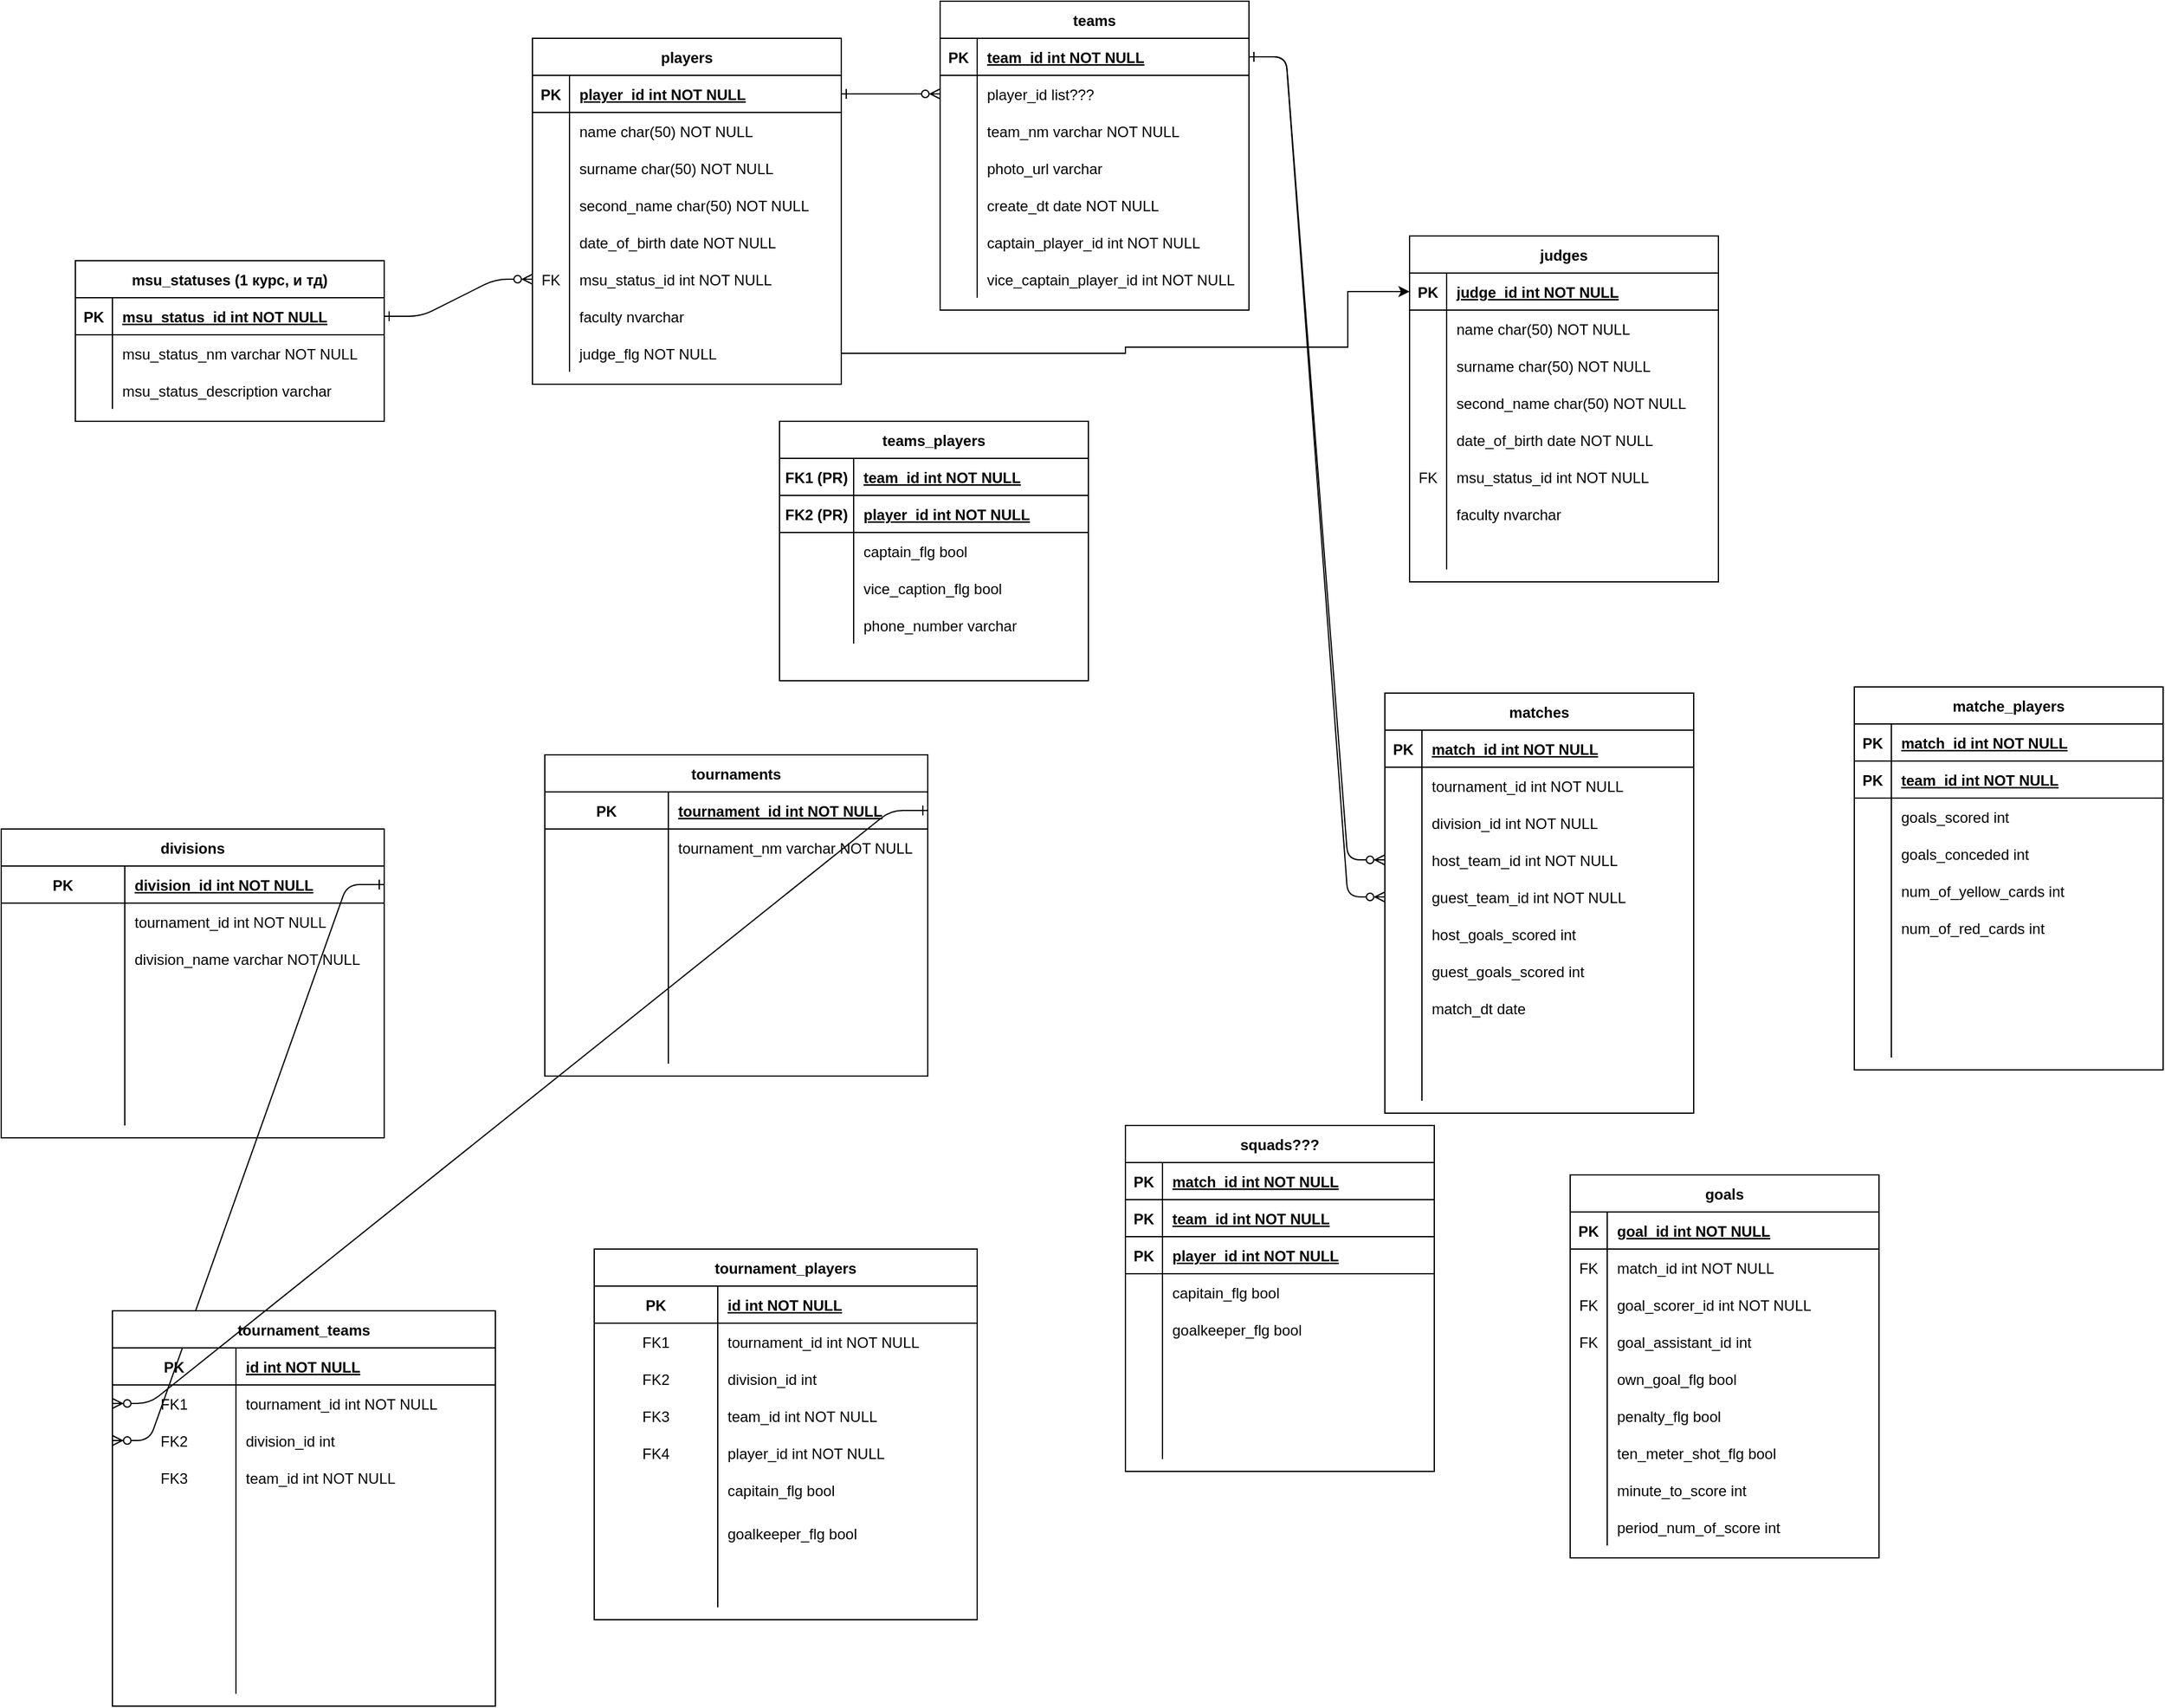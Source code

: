 <mxfile version="26.1.0">
  <diagram id="R2lEEEUBdFMjLlhIrx00" name="Page-1">
    <mxGraphModel dx="2085" dy="665" grid="1" gridSize="10" guides="1" tooltips="1" connect="1" arrows="1" fold="1" page="1" pageScale="1" pageWidth="850" pageHeight="1100" math="0" shadow="0" extFonts="Permanent Marker^https://fonts.googleapis.com/css?family=Permanent+Marker">
      <root>
        <mxCell id="0" />
        <mxCell id="1" parent="0" />
        <mxCell id="C-vyLk0tnHw3VtMMgP7b-1" value="" style="edgeStyle=entityRelationEdgeStyle;endArrow=ERzeroToMany;startArrow=ERone;endFill=1;startFill=0;entryX=0;entryY=0.5;entryDx=0;entryDy=0;" parent="1" source="C-vyLk0tnHw3VtMMgP7b-24" target="C-vyLk0tnHw3VtMMgP7b-9" edge="1">
          <mxGeometry width="100" height="100" relative="1" as="geometry">
            <mxPoint x="340" y="720" as="sourcePoint" />
            <mxPoint x="440" y="620" as="targetPoint" />
          </mxGeometry>
        </mxCell>
        <mxCell id="C-vyLk0tnHw3VtMMgP7b-2" value="teams" style="shape=table;startSize=30;container=1;collapsible=1;childLayout=tableLayout;fixedRows=1;rowLines=0;fontStyle=1;align=center;resizeLast=1;" parent="1" vertex="1">
          <mxGeometry x="450" y="90" width="250" height="250" as="geometry" />
        </mxCell>
        <mxCell id="C-vyLk0tnHw3VtMMgP7b-3" value="" style="shape=partialRectangle;collapsible=0;dropTarget=0;pointerEvents=0;fillColor=none;points=[[0,0.5],[1,0.5]];portConstraint=eastwest;top=0;left=0;right=0;bottom=1;" parent="C-vyLk0tnHw3VtMMgP7b-2" vertex="1">
          <mxGeometry y="30" width="250" height="30" as="geometry" />
        </mxCell>
        <mxCell id="C-vyLk0tnHw3VtMMgP7b-4" value="PK" style="shape=partialRectangle;overflow=hidden;connectable=0;fillColor=none;top=0;left=0;bottom=0;right=0;fontStyle=1;" parent="C-vyLk0tnHw3VtMMgP7b-3" vertex="1">
          <mxGeometry width="30" height="30" as="geometry">
            <mxRectangle width="30" height="30" as="alternateBounds" />
          </mxGeometry>
        </mxCell>
        <mxCell id="C-vyLk0tnHw3VtMMgP7b-5" value="team_id int NOT NULL " style="shape=partialRectangle;overflow=hidden;connectable=0;fillColor=none;top=0;left=0;bottom=0;right=0;align=left;spacingLeft=6;fontStyle=5;" parent="C-vyLk0tnHw3VtMMgP7b-3" vertex="1">
          <mxGeometry x="30" width="220" height="30" as="geometry">
            <mxRectangle width="220" height="30" as="alternateBounds" />
          </mxGeometry>
        </mxCell>
        <mxCell id="C-vyLk0tnHw3VtMMgP7b-9" value="" style="shape=partialRectangle;collapsible=0;dropTarget=0;pointerEvents=0;fillColor=none;points=[[0,0.5],[1,0.5]];portConstraint=eastwest;top=0;left=0;right=0;bottom=0;" parent="C-vyLk0tnHw3VtMMgP7b-2" vertex="1">
          <mxGeometry y="60" width="250" height="30" as="geometry" />
        </mxCell>
        <mxCell id="C-vyLk0tnHw3VtMMgP7b-10" value="" style="shape=partialRectangle;overflow=hidden;connectable=0;fillColor=none;top=0;left=0;bottom=0;right=0;" parent="C-vyLk0tnHw3VtMMgP7b-9" vertex="1">
          <mxGeometry width="30" height="30" as="geometry">
            <mxRectangle width="30" height="30" as="alternateBounds" />
          </mxGeometry>
        </mxCell>
        <mxCell id="C-vyLk0tnHw3VtMMgP7b-11" value="player_id list???" style="shape=partialRectangle;overflow=hidden;connectable=0;fillColor=none;top=0;left=0;bottom=0;right=0;align=left;spacingLeft=6;" parent="C-vyLk0tnHw3VtMMgP7b-9" vertex="1">
          <mxGeometry x="30" width="220" height="30" as="geometry">
            <mxRectangle width="220" height="30" as="alternateBounds" />
          </mxGeometry>
        </mxCell>
        <mxCell id="8mCCV8zTy2VuZTCWddrA-52" style="shape=partialRectangle;collapsible=0;dropTarget=0;pointerEvents=0;fillColor=none;points=[[0,0.5],[1,0.5]];portConstraint=eastwest;top=0;left=0;right=0;bottom=0;" vertex="1" parent="C-vyLk0tnHw3VtMMgP7b-2">
          <mxGeometry y="90" width="250" height="30" as="geometry" />
        </mxCell>
        <mxCell id="8mCCV8zTy2VuZTCWddrA-53" style="shape=partialRectangle;overflow=hidden;connectable=0;fillColor=none;top=0;left=0;bottom=0;right=0;" vertex="1" parent="8mCCV8zTy2VuZTCWddrA-52">
          <mxGeometry width="30" height="30" as="geometry">
            <mxRectangle width="30" height="30" as="alternateBounds" />
          </mxGeometry>
        </mxCell>
        <mxCell id="8mCCV8zTy2VuZTCWddrA-54" value="team_nm varchar NOT NULL" style="shape=partialRectangle;overflow=hidden;connectable=0;fillColor=none;top=0;left=0;bottom=0;right=0;align=left;spacingLeft=6;" vertex="1" parent="8mCCV8zTy2VuZTCWddrA-52">
          <mxGeometry x="30" width="220" height="30" as="geometry">
            <mxRectangle width="220" height="30" as="alternateBounds" />
          </mxGeometry>
        </mxCell>
        <mxCell id="8mCCV8zTy2VuZTCWddrA-55" style="shape=partialRectangle;collapsible=0;dropTarget=0;pointerEvents=0;fillColor=none;points=[[0,0.5],[1,0.5]];portConstraint=eastwest;top=0;left=0;right=0;bottom=0;" vertex="1" parent="C-vyLk0tnHw3VtMMgP7b-2">
          <mxGeometry y="120" width="250" height="30" as="geometry" />
        </mxCell>
        <mxCell id="8mCCV8zTy2VuZTCWddrA-56" style="shape=partialRectangle;overflow=hidden;connectable=0;fillColor=none;top=0;left=0;bottom=0;right=0;" vertex="1" parent="8mCCV8zTy2VuZTCWddrA-55">
          <mxGeometry width="30" height="30" as="geometry">
            <mxRectangle width="30" height="30" as="alternateBounds" />
          </mxGeometry>
        </mxCell>
        <mxCell id="8mCCV8zTy2VuZTCWddrA-57" value="photo_url varchar" style="shape=partialRectangle;overflow=hidden;connectable=0;fillColor=none;top=0;left=0;bottom=0;right=0;align=left;spacingLeft=6;" vertex="1" parent="8mCCV8zTy2VuZTCWddrA-55">
          <mxGeometry x="30" width="220" height="30" as="geometry">
            <mxRectangle width="220" height="30" as="alternateBounds" />
          </mxGeometry>
        </mxCell>
        <mxCell id="8mCCV8zTy2VuZTCWddrA-58" style="shape=partialRectangle;collapsible=0;dropTarget=0;pointerEvents=0;fillColor=none;points=[[0,0.5],[1,0.5]];portConstraint=eastwest;top=0;left=0;right=0;bottom=0;" vertex="1" parent="C-vyLk0tnHw3VtMMgP7b-2">
          <mxGeometry y="150" width="250" height="30" as="geometry" />
        </mxCell>
        <mxCell id="8mCCV8zTy2VuZTCWddrA-59" style="shape=partialRectangle;overflow=hidden;connectable=0;fillColor=none;top=0;left=0;bottom=0;right=0;" vertex="1" parent="8mCCV8zTy2VuZTCWddrA-58">
          <mxGeometry width="30" height="30" as="geometry">
            <mxRectangle width="30" height="30" as="alternateBounds" />
          </mxGeometry>
        </mxCell>
        <mxCell id="8mCCV8zTy2VuZTCWddrA-60" value="create_dt date NOT NULL" style="shape=partialRectangle;overflow=hidden;connectable=0;fillColor=none;top=0;left=0;bottom=0;right=0;align=left;spacingLeft=6;" vertex="1" parent="8mCCV8zTy2VuZTCWddrA-58">
          <mxGeometry x="30" width="220" height="30" as="geometry">
            <mxRectangle width="220" height="30" as="alternateBounds" />
          </mxGeometry>
        </mxCell>
        <mxCell id="8mCCV8zTy2VuZTCWddrA-61" style="shape=partialRectangle;collapsible=0;dropTarget=0;pointerEvents=0;fillColor=none;points=[[0,0.5],[1,0.5]];portConstraint=eastwest;top=0;left=0;right=0;bottom=0;" vertex="1" parent="C-vyLk0tnHw3VtMMgP7b-2">
          <mxGeometry y="180" width="250" height="30" as="geometry" />
        </mxCell>
        <mxCell id="8mCCV8zTy2VuZTCWddrA-62" style="shape=partialRectangle;overflow=hidden;connectable=0;fillColor=none;top=0;left=0;bottom=0;right=0;" vertex="1" parent="8mCCV8zTy2VuZTCWddrA-61">
          <mxGeometry width="30" height="30" as="geometry">
            <mxRectangle width="30" height="30" as="alternateBounds" />
          </mxGeometry>
        </mxCell>
        <mxCell id="8mCCV8zTy2VuZTCWddrA-63" value="captain_player_id int NOT NULL" style="shape=partialRectangle;overflow=hidden;connectable=0;fillColor=none;top=0;left=0;bottom=0;right=0;align=left;spacingLeft=6;" vertex="1" parent="8mCCV8zTy2VuZTCWddrA-61">
          <mxGeometry x="30" width="220" height="30" as="geometry">
            <mxRectangle width="220" height="30" as="alternateBounds" />
          </mxGeometry>
        </mxCell>
        <mxCell id="8mCCV8zTy2VuZTCWddrA-64" style="shape=partialRectangle;collapsible=0;dropTarget=0;pointerEvents=0;fillColor=none;points=[[0,0.5],[1,0.5]];portConstraint=eastwest;top=0;left=0;right=0;bottom=0;" vertex="1" parent="C-vyLk0tnHw3VtMMgP7b-2">
          <mxGeometry y="210" width="250" height="30" as="geometry" />
        </mxCell>
        <mxCell id="8mCCV8zTy2VuZTCWddrA-65" style="shape=partialRectangle;overflow=hidden;connectable=0;fillColor=none;top=0;left=0;bottom=0;right=0;" vertex="1" parent="8mCCV8zTy2VuZTCWddrA-64">
          <mxGeometry width="30" height="30" as="geometry">
            <mxRectangle width="30" height="30" as="alternateBounds" />
          </mxGeometry>
        </mxCell>
        <mxCell id="8mCCV8zTy2VuZTCWddrA-66" value="vice_captain_player_id int NOT NULL" style="shape=partialRectangle;overflow=hidden;connectable=0;fillColor=none;top=0;left=0;bottom=0;right=0;align=left;spacingLeft=6;" vertex="1" parent="8mCCV8zTy2VuZTCWddrA-64">
          <mxGeometry x="30" width="220" height="30" as="geometry">
            <mxRectangle width="220" height="30" as="alternateBounds" />
          </mxGeometry>
        </mxCell>
        <mxCell id="C-vyLk0tnHw3VtMMgP7b-13" value="tournaments" style="shape=table;startSize=30;container=1;collapsible=1;childLayout=tableLayout;fixedRows=1;rowLines=0;fontStyle=1;align=center;resizeLast=1;" parent="1" vertex="1">
          <mxGeometry x="130" y="700" width="310" height="260" as="geometry" />
        </mxCell>
        <mxCell id="C-vyLk0tnHw3VtMMgP7b-14" value="" style="shape=partialRectangle;collapsible=0;dropTarget=0;pointerEvents=0;fillColor=none;points=[[0,0.5],[1,0.5]];portConstraint=eastwest;top=0;left=0;right=0;bottom=1;" parent="C-vyLk0tnHw3VtMMgP7b-13" vertex="1">
          <mxGeometry y="30" width="310" height="30" as="geometry" />
        </mxCell>
        <mxCell id="C-vyLk0tnHw3VtMMgP7b-15" value="PK" style="shape=partialRectangle;overflow=hidden;connectable=0;fillColor=none;top=0;left=0;bottom=0;right=0;fontStyle=1;" parent="C-vyLk0tnHw3VtMMgP7b-14" vertex="1">
          <mxGeometry width="100" height="30" as="geometry">
            <mxRectangle width="100" height="30" as="alternateBounds" />
          </mxGeometry>
        </mxCell>
        <mxCell id="C-vyLk0tnHw3VtMMgP7b-16" value="tournament_id int NOT NULL " style="shape=partialRectangle;overflow=hidden;connectable=0;fillColor=none;top=0;left=0;bottom=0;right=0;align=left;spacingLeft=6;fontStyle=5;" parent="C-vyLk0tnHw3VtMMgP7b-14" vertex="1">
          <mxGeometry x="100" width="210" height="30" as="geometry">
            <mxRectangle width="210" height="30" as="alternateBounds" />
          </mxGeometry>
        </mxCell>
        <mxCell id="C-vyLk0tnHw3VtMMgP7b-20" value="" style="shape=partialRectangle;collapsible=0;dropTarget=0;pointerEvents=0;fillColor=none;points=[[0,0.5],[1,0.5]];portConstraint=eastwest;top=0;left=0;right=0;bottom=0;" parent="C-vyLk0tnHw3VtMMgP7b-13" vertex="1">
          <mxGeometry y="60" width="310" height="30" as="geometry" />
        </mxCell>
        <mxCell id="C-vyLk0tnHw3VtMMgP7b-21" value="" style="shape=partialRectangle;overflow=hidden;connectable=0;fillColor=none;top=0;left=0;bottom=0;right=0;" parent="C-vyLk0tnHw3VtMMgP7b-20" vertex="1">
          <mxGeometry width="100" height="30" as="geometry">
            <mxRectangle width="100" height="30" as="alternateBounds" />
          </mxGeometry>
        </mxCell>
        <mxCell id="C-vyLk0tnHw3VtMMgP7b-22" value="tournament_nm varchar NOT NULL" style="shape=partialRectangle;overflow=hidden;connectable=0;fillColor=none;top=0;left=0;bottom=0;right=0;align=left;spacingLeft=6;" parent="C-vyLk0tnHw3VtMMgP7b-20" vertex="1">
          <mxGeometry x="100" width="210" height="30" as="geometry">
            <mxRectangle width="210" height="30" as="alternateBounds" />
          </mxGeometry>
        </mxCell>
        <mxCell id="qf9-htj2afHM4kABZRFg-1" style="shape=partialRectangle;collapsible=0;dropTarget=0;pointerEvents=0;fillColor=none;points=[[0,0.5],[1,0.5]];portConstraint=eastwest;top=0;left=0;right=0;bottom=0;" parent="C-vyLk0tnHw3VtMMgP7b-13" vertex="1">
          <mxGeometry y="90" width="310" height="30" as="geometry" />
        </mxCell>
        <mxCell id="qf9-htj2afHM4kABZRFg-2" style="shape=partialRectangle;overflow=hidden;connectable=0;fillColor=none;top=0;left=0;bottom=0;right=0;" parent="qf9-htj2afHM4kABZRFg-1" vertex="1">
          <mxGeometry width="100" height="30" as="geometry">
            <mxRectangle width="100" height="30" as="alternateBounds" />
          </mxGeometry>
        </mxCell>
        <mxCell id="qf9-htj2afHM4kABZRFg-3" style="shape=partialRectangle;overflow=hidden;connectable=0;fillColor=none;top=0;left=0;bottom=0;right=0;align=left;spacingLeft=6;" parent="qf9-htj2afHM4kABZRFg-1" vertex="1">
          <mxGeometry x="100" width="210" height="30" as="geometry">
            <mxRectangle width="210" height="30" as="alternateBounds" />
          </mxGeometry>
        </mxCell>
        <mxCell id="qf9-htj2afHM4kABZRFg-4" style="shape=partialRectangle;collapsible=0;dropTarget=0;pointerEvents=0;fillColor=none;points=[[0,0.5],[1,0.5]];portConstraint=eastwest;top=0;left=0;right=0;bottom=0;" parent="C-vyLk0tnHw3VtMMgP7b-13" vertex="1">
          <mxGeometry y="120" width="310" height="30" as="geometry" />
        </mxCell>
        <mxCell id="qf9-htj2afHM4kABZRFg-5" style="shape=partialRectangle;overflow=hidden;connectable=0;fillColor=none;top=0;left=0;bottom=0;right=0;" parent="qf9-htj2afHM4kABZRFg-4" vertex="1">
          <mxGeometry width="100" height="30" as="geometry">
            <mxRectangle width="100" height="30" as="alternateBounds" />
          </mxGeometry>
        </mxCell>
        <mxCell id="qf9-htj2afHM4kABZRFg-6" style="shape=partialRectangle;overflow=hidden;connectable=0;fillColor=none;top=0;left=0;bottom=0;right=0;align=left;spacingLeft=6;" parent="qf9-htj2afHM4kABZRFg-4" vertex="1">
          <mxGeometry x="100" width="210" height="30" as="geometry">
            <mxRectangle width="210" height="30" as="alternateBounds" />
          </mxGeometry>
        </mxCell>
        <mxCell id="qf9-htj2afHM4kABZRFg-7" style="shape=partialRectangle;collapsible=0;dropTarget=0;pointerEvents=0;fillColor=none;points=[[0,0.5],[1,0.5]];portConstraint=eastwest;top=0;left=0;right=0;bottom=0;" parent="C-vyLk0tnHw3VtMMgP7b-13" vertex="1">
          <mxGeometry y="150" width="310" height="100" as="geometry" />
        </mxCell>
        <mxCell id="qf9-htj2afHM4kABZRFg-8" style="shape=partialRectangle;overflow=hidden;connectable=0;fillColor=none;top=0;left=0;bottom=0;right=0;" parent="qf9-htj2afHM4kABZRFg-7" vertex="1">
          <mxGeometry width="100" height="100" as="geometry">
            <mxRectangle width="100" height="100" as="alternateBounds" />
          </mxGeometry>
        </mxCell>
        <mxCell id="qf9-htj2afHM4kABZRFg-9" style="shape=partialRectangle;overflow=hidden;connectable=0;fillColor=none;top=0;left=0;bottom=0;right=0;align=left;spacingLeft=6;" parent="qf9-htj2afHM4kABZRFg-7" vertex="1">
          <mxGeometry x="100" width="210" height="100" as="geometry">
            <mxRectangle width="210" height="100" as="alternateBounds" />
          </mxGeometry>
        </mxCell>
        <mxCell id="C-vyLk0tnHw3VtMMgP7b-23" value="players" style="shape=table;startSize=30;container=1;collapsible=1;childLayout=tableLayout;fixedRows=1;rowLines=0;fontStyle=1;align=center;resizeLast=1;" parent="1" vertex="1">
          <mxGeometry x="120" y="120" width="250" height="280" as="geometry" />
        </mxCell>
        <mxCell id="C-vyLk0tnHw3VtMMgP7b-24" value="" style="shape=partialRectangle;collapsible=0;dropTarget=0;pointerEvents=0;fillColor=none;points=[[0,0.5],[1,0.5]];portConstraint=eastwest;top=0;left=0;right=0;bottom=1;" parent="C-vyLk0tnHw3VtMMgP7b-23" vertex="1">
          <mxGeometry y="30" width="250" height="30" as="geometry" />
        </mxCell>
        <mxCell id="C-vyLk0tnHw3VtMMgP7b-25" value="PK" style="shape=partialRectangle;overflow=hidden;connectable=0;fillColor=none;top=0;left=0;bottom=0;right=0;fontStyle=1;" parent="C-vyLk0tnHw3VtMMgP7b-24" vertex="1">
          <mxGeometry width="30" height="30" as="geometry">
            <mxRectangle width="30" height="30" as="alternateBounds" />
          </mxGeometry>
        </mxCell>
        <mxCell id="C-vyLk0tnHw3VtMMgP7b-26" value="player_id int NOT NULL " style="shape=partialRectangle;overflow=hidden;connectable=0;fillColor=none;top=0;left=0;bottom=0;right=0;align=left;spacingLeft=6;fontStyle=5;" parent="C-vyLk0tnHw3VtMMgP7b-24" vertex="1">
          <mxGeometry x="30" width="220" height="30" as="geometry">
            <mxRectangle width="220" height="30" as="alternateBounds" />
          </mxGeometry>
        </mxCell>
        <mxCell id="C-vyLk0tnHw3VtMMgP7b-27" value="" style="shape=partialRectangle;collapsible=0;dropTarget=0;pointerEvents=0;fillColor=none;points=[[0,0.5],[1,0.5]];portConstraint=eastwest;top=0;left=0;right=0;bottom=0;" parent="C-vyLk0tnHw3VtMMgP7b-23" vertex="1">
          <mxGeometry y="60" width="250" height="30" as="geometry" />
        </mxCell>
        <mxCell id="C-vyLk0tnHw3VtMMgP7b-28" value="" style="shape=partialRectangle;overflow=hidden;connectable=0;fillColor=none;top=0;left=0;bottom=0;right=0;" parent="C-vyLk0tnHw3VtMMgP7b-27" vertex="1">
          <mxGeometry width="30" height="30" as="geometry">
            <mxRectangle width="30" height="30" as="alternateBounds" />
          </mxGeometry>
        </mxCell>
        <mxCell id="C-vyLk0tnHw3VtMMgP7b-29" value="name char(50) NOT NULL" style="shape=partialRectangle;overflow=hidden;connectable=0;fillColor=none;top=0;left=0;bottom=0;right=0;align=left;spacingLeft=6;" parent="C-vyLk0tnHw3VtMMgP7b-27" vertex="1">
          <mxGeometry x="30" width="220" height="30" as="geometry">
            <mxRectangle width="220" height="30" as="alternateBounds" />
          </mxGeometry>
        </mxCell>
        <mxCell id="qf9-htj2afHM4kABZRFg-110" style="shape=partialRectangle;collapsible=0;dropTarget=0;pointerEvents=0;fillColor=none;points=[[0,0.5],[1,0.5]];portConstraint=eastwest;top=0;left=0;right=0;bottom=0;" parent="C-vyLk0tnHw3VtMMgP7b-23" vertex="1">
          <mxGeometry y="90" width="250" height="30" as="geometry" />
        </mxCell>
        <mxCell id="qf9-htj2afHM4kABZRFg-111" style="shape=partialRectangle;overflow=hidden;connectable=0;fillColor=none;top=0;left=0;bottom=0;right=0;" parent="qf9-htj2afHM4kABZRFg-110" vertex="1">
          <mxGeometry width="30" height="30" as="geometry">
            <mxRectangle width="30" height="30" as="alternateBounds" />
          </mxGeometry>
        </mxCell>
        <mxCell id="qf9-htj2afHM4kABZRFg-112" value="surname char(50) NOT NULL" style="shape=partialRectangle;overflow=hidden;connectable=0;fillColor=none;top=0;left=0;bottom=0;right=0;align=left;spacingLeft=6;" parent="qf9-htj2afHM4kABZRFg-110" vertex="1">
          <mxGeometry x="30" width="220" height="30" as="geometry">
            <mxRectangle width="220" height="30" as="alternateBounds" />
          </mxGeometry>
        </mxCell>
        <mxCell id="qf9-htj2afHM4kABZRFg-49" style="shape=partialRectangle;collapsible=0;dropTarget=0;pointerEvents=0;fillColor=none;points=[[0,0.5],[1,0.5]];portConstraint=eastwest;top=0;left=0;right=0;bottom=0;" parent="C-vyLk0tnHw3VtMMgP7b-23" vertex="1">
          <mxGeometry y="120" width="250" height="30" as="geometry" />
        </mxCell>
        <mxCell id="qf9-htj2afHM4kABZRFg-50" style="shape=partialRectangle;overflow=hidden;connectable=0;fillColor=none;top=0;left=0;bottom=0;right=0;" parent="qf9-htj2afHM4kABZRFg-49" vertex="1">
          <mxGeometry width="30" height="30" as="geometry">
            <mxRectangle width="30" height="30" as="alternateBounds" />
          </mxGeometry>
        </mxCell>
        <mxCell id="qf9-htj2afHM4kABZRFg-51" value="second_name char(50) NOT NULL" style="shape=partialRectangle;overflow=hidden;connectable=0;fillColor=none;top=0;left=0;bottom=0;right=0;align=left;spacingLeft=6;" parent="qf9-htj2afHM4kABZRFg-49" vertex="1">
          <mxGeometry x="30" width="220" height="30" as="geometry">
            <mxRectangle width="220" height="30" as="alternateBounds" />
          </mxGeometry>
        </mxCell>
        <mxCell id="qf9-htj2afHM4kABZRFg-46" style="shape=partialRectangle;collapsible=0;dropTarget=0;pointerEvents=0;fillColor=none;points=[[0,0.5],[1,0.5]];portConstraint=eastwest;top=0;left=0;right=0;bottom=0;" parent="C-vyLk0tnHw3VtMMgP7b-23" vertex="1">
          <mxGeometry y="150" width="250" height="30" as="geometry" />
        </mxCell>
        <mxCell id="qf9-htj2afHM4kABZRFg-47" style="shape=partialRectangle;overflow=hidden;connectable=0;fillColor=none;top=0;left=0;bottom=0;right=0;" parent="qf9-htj2afHM4kABZRFg-46" vertex="1">
          <mxGeometry width="30" height="30" as="geometry">
            <mxRectangle width="30" height="30" as="alternateBounds" />
          </mxGeometry>
        </mxCell>
        <mxCell id="qf9-htj2afHM4kABZRFg-48" value="date_of_birth date NOT NULL" style="shape=partialRectangle;overflow=hidden;connectable=0;fillColor=none;top=0;left=0;bottom=0;right=0;align=left;spacingLeft=6;" parent="qf9-htj2afHM4kABZRFg-46" vertex="1">
          <mxGeometry x="30" width="220" height="30" as="geometry">
            <mxRectangle width="220" height="30" as="alternateBounds" />
          </mxGeometry>
        </mxCell>
        <mxCell id="qf9-htj2afHM4kABZRFg-43" style="shape=partialRectangle;collapsible=0;dropTarget=0;pointerEvents=0;fillColor=none;points=[[0,0.5],[1,0.5]];portConstraint=eastwest;top=0;left=0;right=0;bottom=0;" parent="C-vyLk0tnHw3VtMMgP7b-23" vertex="1">
          <mxGeometry y="180" width="250" height="30" as="geometry" />
        </mxCell>
        <mxCell id="qf9-htj2afHM4kABZRFg-44" value="FK" style="shape=partialRectangle;overflow=hidden;connectable=0;fillColor=none;top=0;left=0;bottom=0;right=0;" parent="qf9-htj2afHM4kABZRFg-43" vertex="1">
          <mxGeometry width="30" height="30" as="geometry">
            <mxRectangle width="30" height="30" as="alternateBounds" />
          </mxGeometry>
        </mxCell>
        <mxCell id="qf9-htj2afHM4kABZRFg-45" value="msu_status_id int NOT NULL" style="shape=partialRectangle;overflow=hidden;connectable=0;fillColor=none;top=0;left=0;bottom=0;right=0;align=left;spacingLeft=6;" parent="qf9-htj2afHM4kABZRFg-43" vertex="1">
          <mxGeometry x="30" width="220" height="30" as="geometry">
            <mxRectangle width="220" height="30" as="alternateBounds" />
          </mxGeometry>
        </mxCell>
        <mxCell id="qf9-htj2afHM4kABZRFg-40" style="shape=partialRectangle;collapsible=0;dropTarget=0;pointerEvents=0;fillColor=none;points=[[0,0.5],[1,0.5]];portConstraint=eastwest;top=0;left=0;right=0;bottom=0;" parent="C-vyLk0tnHw3VtMMgP7b-23" vertex="1">
          <mxGeometry y="210" width="250" height="30" as="geometry" />
        </mxCell>
        <mxCell id="qf9-htj2afHM4kABZRFg-41" style="shape=partialRectangle;overflow=hidden;connectable=0;fillColor=none;top=0;left=0;bottom=0;right=0;" parent="qf9-htj2afHM4kABZRFg-40" vertex="1">
          <mxGeometry width="30" height="30" as="geometry">
            <mxRectangle width="30" height="30" as="alternateBounds" />
          </mxGeometry>
        </mxCell>
        <mxCell id="qf9-htj2afHM4kABZRFg-42" value="faculty nvarchar" style="shape=partialRectangle;overflow=hidden;connectable=0;fillColor=none;top=0;left=0;bottom=0;right=0;align=left;spacingLeft=6;" parent="qf9-htj2afHM4kABZRFg-40" vertex="1">
          <mxGeometry x="30" width="220" height="30" as="geometry">
            <mxRectangle width="220" height="30" as="alternateBounds" />
          </mxGeometry>
        </mxCell>
        <mxCell id="qf9-htj2afHM4kABZRFg-37" style="shape=partialRectangle;collapsible=0;dropTarget=0;pointerEvents=0;fillColor=none;points=[[0,0.5],[1,0.5]];portConstraint=eastwest;top=0;left=0;right=0;bottom=0;" parent="C-vyLk0tnHw3VtMMgP7b-23" vertex="1">
          <mxGeometry y="240" width="250" height="30" as="geometry" />
        </mxCell>
        <mxCell id="qf9-htj2afHM4kABZRFg-38" style="shape=partialRectangle;overflow=hidden;connectable=0;fillColor=none;top=0;left=0;bottom=0;right=0;" parent="qf9-htj2afHM4kABZRFg-37" vertex="1">
          <mxGeometry width="30" height="30" as="geometry">
            <mxRectangle width="30" height="30" as="alternateBounds" />
          </mxGeometry>
        </mxCell>
        <mxCell id="qf9-htj2afHM4kABZRFg-39" value="judge_flg NOT NULL" style="shape=partialRectangle;overflow=hidden;connectable=0;fillColor=none;top=0;left=0;bottom=0;right=0;align=left;spacingLeft=6;" parent="qf9-htj2afHM4kABZRFg-37" vertex="1">
          <mxGeometry x="30" width="220" height="30" as="geometry">
            <mxRectangle width="220" height="30" as="alternateBounds" />
          </mxGeometry>
        </mxCell>
        <mxCell id="qf9-htj2afHM4kABZRFg-10" value="divisions" style="shape=table;startSize=30;container=1;collapsible=1;childLayout=tableLayout;fixedRows=1;rowLines=0;fontStyle=1;align=center;resizeLast=1;" parent="1" vertex="1">
          <mxGeometry x="-310" y="760" width="310" height="250" as="geometry" />
        </mxCell>
        <mxCell id="qf9-htj2afHM4kABZRFg-11" value="" style="shape=partialRectangle;collapsible=0;dropTarget=0;pointerEvents=0;fillColor=none;points=[[0,0.5],[1,0.5]];portConstraint=eastwest;top=0;left=0;right=0;bottom=1;" parent="qf9-htj2afHM4kABZRFg-10" vertex="1">
          <mxGeometry y="30" width="310" height="30" as="geometry" />
        </mxCell>
        <mxCell id="qf9-htj2afHM4kABZRFg-12" value="PK" style="shape=partialRectangle;overflow=hidden;connectable=0;fillColor=none;top=0;left=0;bottom=0;right=0;fontStyle=1;" parent="qf9-htj2afHM4kABZRFg-11" vertex="1">
          <mxGeometry width="100" height="30" as="geometry">
            <mxRectangle width="100" height="30" as="alternateBounds" />
          </mxGeometry>
        </mxCell>
        <mxCell id="qf9-htj2afHM4kABZRFg-13" value="division_id int NOT NULL " style="shape=partialRectangle;overflow=hidden;connectable=0;fillColor=none;top=0;left=0;bottom=0;right=0;align=left;spacingLeft=6;fontStyle=5;" parent="qf9-htj2afHM4kABZRFg-11" vertex="1">
          <mxGeometry x="100" width="210" height="30" as="geometry">
            <mxRectangle width="210" height="30" as="alternateBounds" />
          </mxGeometry>
        </mxCell>
        <mxCell id="8mCCV8zTy2VuZTCWddrA-48" value="" style="shape=partialRectangle;collapsible=0;dropTarget=0;pointerEvents=0;fillColor=none;points=[[0,0.5],[1,0.5]];portConstraint=eastwest;top=0;left=0;right=0;bottom=0;" vertex="1" parent="qf9-htj2afHM4kABZRFg-10">
          <mxGeometry y="60" width="310" height="30" as="geometry" />
        </mxCell>
        <mxCell id="8mCCV8zTy2VuZTCWddrA-49" value="" style="shape=partialRectangle;overflow=hidden;connectable=0;fillColor=none;top=0;left=0;bottom=0;right=0;" vertex="1" parent="8mCCV8zTy2VuZTCWddrA-48">
          <mxGeometry width="100" height="30" as="geometry">
            <mxRectangle width="100" height="30" as="alternateBounds" />
          </mxGeometry>
        </mxCell>
        <mxCell id="8mCCV8zTy2VuZTCWddrA-50" value="tournament_id int NOT NULL" style="shape=partialRectangle;overflow=hidden;connectable=0;fillColor=none;top=0;left=0;bottom=0;right=0;align=left;spacingLeft=6;" vertex="1" parent="8mCCV8zTy2VuZTCWddrA-48">
          <mxGeometry x="100" width="210" height="30" as="geometry">
            <mxRectangle width="210" height="30" as="alternateBounds" />
          </mxGeometry>
        </mxCell>
        <mxCell id="qf9-htj2afHM4kABZRFg-14" value="" style="shape=partialRectangle;collapsible=0;dropTarget=0;pointerEvents=0;fillColor=none;points=[[0,0.5],[1,0.5]];portConstraint=eastwest;top=0;left=0;right=0;bottom=0;" parent="qf9-htj2afHM4kABZRFg-10" vertex="1">
          <mxGeometry y="90" width="310" height="30" as="geometry" />
        </mxCell>
        <mxCell id="qf9-htj2afHM4kABZRFg-15" value="" style="shape=partialRectangle;overflow=hidden;connectable=0;fillColor=none;top=0;left=0;bottom=0;right=0;" parent="qf9-htj2afHM4kABZRFg-14" vertex="1">
          <mxGeometry width="100" height="30" as="geometry">
            <mxRectangle width="100" height="30" as="alternateBounds" />
          </mxGeometry>
        </mxCell>
        <mxCell id="qf9-htj2afHM4kABZRFg-16" value="division_name varchar NOT NULL" style="shape=partialRectangle;overflow=hidden;connectable=0;fillColor=none;top=0;left=0;bottom=0;right=0;align=left;spacingLeft=6;" parent="qf9-htj2afHM4kABZRFg-14" vertex="1">
          <mxGeometry x="100" width="210" height="30" as="geometry">
            <mxRectangle width="210" height="30" as="alternateBounds" />
          </mxGeometry>
        </mxCell>
        <mxCell id="qf9-htj2afHM4kABZRFg-17" value="" style="shape=partialRectangle;collapsible=0;dropTarget=0;pointerEvents=0;fillColor=none;points=[[0,0.5],[1,0.5]];portConstraint=eastwest;top=0;left=0;right=0;bottom=0;" parent="qf9-htj2afHM4kABZRFg-10" vertex="1">
          <mxGeometry y="120" width="310" height="30" as="geometry" />
        </mxCell>
        <mxCell id="qf9-htj2afHM4kABZRFg-18" value="" style="shape=partialRectangle;overflow=hidden;connectable=0;fillColor=none;top=0;left=0;bottom=0;right=0;" parent="qf9-htj2afHM4kABZRFg-17" vertex="1">
          <mxGeometry width="100" height="30" as="geometry">
            <mxRectangle width="100" height="30" as="alternateBounds" />
          </mxGeometry>
        </mxCell>
        <mxCell id="qf9-htj2afHM4kABZRFg-19" value="" style="shape=partialRectangle;overflow=hidden;connectable=0;fillColor=none;top=0;left=0;bottom=0;right=0;align=left;spacingLeft=6;" parent="qf9-htj2afHM4kABZRFg-17" vertex="1">
          <mxGeometry x="100" width="210" height="30" as="geometry">
            <mxRectangle width="210" height="30" as="alternateBounds" />
          </mxGeometry>
        </mxCell>
        <mxCell id="qf9-htj2afHM4kABZRFg-20" style="shape=partialRectangle;collapsible=0;dropTarget=0;pointerEvents=0;fillColor=none;points=[[0,0.5],[1,0.5]];portConstraint=eastwest;top=0;left=0;right=0;bottom=0;" parent="qf9-htj2afHM4kABZRFg-10" vertex="1">
          <mxGeometry y="150" width="310" height="30" as="geometry" />
        </mxCell>
        <mxCell id="qf9-htj2afHM4kABZRFg-21" style="shape=partialRectangle;overflow=hidden;connectable=0;fillColor=none;top=0;left=0;bottom=0;right=0;" parent="qf9-htj2afHM4kABZRFg-20" vertex="1">
          <mxGeometry width="100" height="30" as="geometry">
            <mxRectangle width="100" height="30" as="alternateBounds" />
          </mxGeometry>
        </mxCell>
        <mxCell id="qf9-htj2afHM4kABZRFg-22" style="shape=partialRectangle;overflow=hidden;connectable=0;fillColor=none;top=0;left=0;bottom=0;right=0;align=left;spacingLeft=6;" parent="qf9-htj2afHM4kABZRFg-20" vertex="1">
          <mxGeometry x="100" width="210" height="30" as="geometry">
            <mxRectangle width="210" height="30" as="alternateBounds" />
          </mxGeometry>
        </mxCell>
        <mxCell id="qf9-htj2afHM4kABZRFg-23" style="shape=partialRectangle;collapsible=0;dropTarget=0;pointerEvents=0;fillColor=none;points=[[0,0.5],[1,0.5]];portConstraint=eastwest;top=0;left=0;right=0;bottom=0;" parent="qf9-htj2afHM4kABZRFg-10" vertex="1">
          <mxGeometry y="180" width="310" height="30" as="geometry" />
        </mxCell>
        <mxCell id="qf9-htj2afHM4kABZRFg-24" style="shape=partialRectangle;overflow=hidden;connectable=0;fillColor=none;top=0;left=0;bottom=0;right=0;" parent="qf9-htj2afHM4kABZRFg-23" vertex="1">
          <mxGeometry width="100" height="30" as="geometry">
            <mxRectangle width="100" height="30" as="alternateBounds" />
          </mxGeometry>
        </mxCell>
        <mxCell id="qf9-htj2afHM4kABZRFg-25" style="shape=partialRectangle;overflow=hidden;connectable=0;fillColor=none;top=0;left=0;bottom=0;right=0;align=left;spacingLeft=6;" parent="qf9-htj2afHM4kABZRFg-23" vertex="1">
          <mxGeometry x="100" width="210" height="30" as="geometry">
            <mxRectangle width="210" height="30" as="alternateBounds" />
          </mxGeometry>
        </mxCell>
        <mxCell id="qf9-htj2afHM4kABZRFg-26" style="shape=partialRectangle;collapsible=0;dropTarget=0;pointerEvents=0;fillColor=none;points=[[0,0.5],[1,0.5]];portConstraint=eastwest;top=0;left=0;right=0;bottom=0;" parent="qf9-htj2afHM4kABZRFg-10" vertex="1">
          <mxGeometry y="210" width="310" height="30" as="geometry" />
        </mxCell>
        <mxCell id="qf9-htj2afHM4kABZRFg-27" style="shape=partialRectangle;overflow=hidden;connectable=0;fillColor=none;top=0;left=0;bottom=0;right=0;" parent="qf9-htj2afHM4kABZRFg-26" vertex="1">
          <mxGeometry width="100" height="30" as="geometry">
            <mxRectangle width="100" height="30" as="alternateBounds" />
          </mxGeometry>
        </mxCell>
        <mxCell id="qf9-htj2afHM4kABZRFg-28" style="shape=partialRectangle;overflow=hidden;connectable=0;fillColor=none;top=0;left=0;bottom=0;right=0;align=left;spacingLeft=6;" parent="qf9-htj2afHM4kABZRFg-26" vertex="1">
          <mxGeometry x="100" width="210" height="30" as="geometry">
            <mxRectangle width="210" height="30" as="alternateBounds" />
          </mxGeometry>
        </mxCell>
        <mxCell id="qf9-htj2afHM4kABZRFg-29" value="" style="edgeStyle=entityRelationEdgeStyle;endArrow=ERzeroToMany;startArrow=ERone;endFill=1;startFill=0;entryX=0;entryY=0.5;entryDx=0;entryDy=0;exitX=1;exitY=0.5;exitDx=0;exitDy=0;" parent="1" source="qf9-htj2afHM4kABZRFg-11" target="8mCCV8zTy2VuZTCWddrA-27" edge="1">
          <mxGeometry width="100" height="100" relative="1" as="geometry">
            <mxPoint x="190" y="450" as="sourcePoint" />
            <mxPoint x="280" y="520" as="targetPoint" />
          </mxGeometry>
        </mxCell>
        <mxCell id="qf9-htj2afHM4kABZRFg-52" value="msu_statuses (1 курс, и тд)" style="shape=table;startSize=30;container=1;collapsible=1;childLayout=tableLayout;fixedRows=1;rowLines=0;fontStyle=1;align=center;resizeLast=1;" parent="1" vertex="1">
          <mxGeometry x="-250" y="300" width="250" height="130" as="geometry" />
        </mxCell>
        <mxCell id="qf9-htj2afHM4kABZRFg-53" value="" style="shape=partialRectangle;collapsible=0;dropTarget=0;pointerEvents=0;fillColor=none;points=[[0,0.5],[1,0.5]];portConstraint=eastwest;top=0;left=0;right=0;bottom=1;" parent="qf9-htj2afHM4kABZRFg-52" vertex="1">
          <mxGeometry y="30" width="250" height="30" as="geometry" />
        </mxCell>
        <mxCell id="qf9-htj2afHM4kABZRFg-54" value="PK" style="shape=partialRectangle;overflow=hidden;connectable=0;fillColor=none;top=0;left=0;bottom=0;right=0;fontStyle=1;" parent="qf9-htj2afHM4kABZRFg-53" vertex="1">
          <mxGeometry width="30" height="30" as="geometry">
            <mxRectangle width="30" height="30" as="alternateBounds" />
          </mxGeometry>
        </mxCell>
        <mxCell id="qf9-htj2afHM4kABZRFg-55" value="msu_status_id int NOT NULL " style="shape=partialRectangle;overflow=hidden;connectable=0;fillColor=none;top=0;left=0;bottom=0;right=0;align=left;spacingLeft=6;fontStyle=5;" parent="qf9-htj2afHM4kABZRFg-53" vertex="1">
          <mxGeometry x="30" width="220" height="30" as="geometry">
            <mxRectangle width="220" height="30" as="alternateBounds" />
          </mxGeometry>
        </mxCell>
        <mxCell id="qf9-htj2afHM4kABZRFg-56" value="" style="shape=partialRectangle;collapsible=0;dropTarget=0;pointerEvents=0;fillColor=none;points=[[0,0.5],[1,0.5]];portConstraint=eastwest;top=0;left=0;right=0;bottom=0;" parent="qf9-htj2afHM4kABZRFg-52" vertex="1">
          <mxGeometry y="60" width="250" height="30" as="geometry" />
        </mxCell>
        <mxCell id="qf9-htj2afHM4kABZRFg-57" value="" style="shape=partialRectangle;overflow=hidden;connectable=0;fillColor=none;top=0;left=0;bottom=0;right=0;" parent="qf9-htj2afHM4kABZRFg-56" vertex="1">
          <mxGeometry width="30" height="30" as="geometry">
            <mxRectangle width="30" height="30" as="alternateBounds" />
          </mxGeometry>
        </mxCell>
        <mxCell id="qf9-htj2afHM4kABZRFg-58" value="msu_status_nm varchar NOT NULL" style="shape=partialRectangle;overflow=hidden;connectable=0;fillColor=none;top=0;left=0;bottom=0;right=0;align=left;spacingLeft=6;" parent="qf9-htj2afHM4kABZRFg-56" vertex="1">
          <mxGeometry x="30" width="220" height="30" as="geometry">
            <mxRectangle width="220" height="30" as="alternateBounds" />
          </mxGeometry>
        </mxCell>
        <mxCell id="qf9-htj2afHM4kABZRFg-65" style="shape=partialRectangle;collapsible=0;dropTarget=0;pointerEvents=0;fillColor=none;points=[[0,0.5],[1,0.5]];portConstraint=eastwest;top=0;left=0;right=0;bottom=0;" parent="qf9-htj2afHM4kABZRFg-52" vertex="1">
          <mxGeometry y="90" width="250" height="30" as="geometry" />
        </mxCell>
        <mxCell id="qf9-htj2afHM4kABZRFg-66" style="shape=partialRectangle;overflow=hidden;connectable=0;fillColor=none;top=0;left=0;bottom=0;right=0;" parent="qf9-htj2afHM4kABZRFg-65" vertex="1">
          <mxGeometry width="30" height="30" as="geometry">
            <mxRectangle width="30" height="30" as="alternateBounds" />
          </mxGeometry>
        </mxCell>
        <mxCell id="qf9-htj2afHM4kABZRFg-67" value="msu_status_description varchar" style="shape=partialRectangle;overflow=hidden;connectable=0;fillColor=none;top=0;left=0;bottom=0;right=0;align=left;spacingLeft=6;" parent="qf9-htj2afHM4kABZRFg-65" vertex="1">
          <mxGeometry x="30" width="220" height="30" as="geometry">
            <mxRectangle width="220" height="30" as="alternateBounds" />
          </mxGeometry>
        </mxCell>
        <mxCell id="qf9-htj2afHM4kABZRFg-108" value="" style="edgeStyle=entityRelationEdgeStyle;endArrow=ERzeroToMany;startArrow=ERone;endFill=1;startFill=0;exitX=1;exitY=0.5;exitDx=0;exitDy=0;entryX=0;entryY=0.5;entryDx=0;entryDy=0;" parent="1" source="qf9-htj2afHM4kABZRFg-53" target="qf9-htj2afHM4kABZRFg-43" edge="1">
          <mxGeometry width="100" height="100" relative="1" as="geometry">
            <mxPoint x="260" y="420" as="sourcePoint" />
            <mxPoint x="80" y="300" as="targetPoint" />
            <Array as="points">
              <mxPoint x="80" y="360" />
              <mxPoint x="150" y="370" />
              <mxPoint x="90" y="360" />
            </Array>
          </mxGeometry>
        </mxCell>
        <mxCell id="qf9-htj2afHM4kABZRFg-113" value="judges" style="shape=table;startSize=30;container=1;collapsible=1;childLayout=tableLayout;fixedRows=1;rowLines=0;fontStyle=1;align=center;resizeLast=1;" parent="1" vertex="1">
          <mxGeometry x="830" y="280" width="250" height="280" as="geometry" />
        </mxCell>
        <mxCell id="qf9-htj2afHM4kABZRFg-114" value="" style="shape=partialRectangle;collapsible=0;dropTarget=0;pointerEvents=0;fillColor=none;points=[[0,0.5],[1,0.5]];portConstraint=eastwest;top=0;left=0;right=0;bottom=1;" parent="qf9-htj2afHM4kABZRFg-113" vertex="1">
          <mxGeometry y="30" width="250" height="30" as="geometry" />
        </mxCell>
        <mxCell id="qf9-htj2afHM4kABZRFg-115" value="PK" style="shape=partialRectangle;overflow=hidden;connectable=0;fillColor=none;top=0;left=0;bottom=0;right=0;fontStyle=1;" parent="qf9-htj2afHM4kABZRFg-114" vertex="1">
          <mxGeometry width="30" height="30" as="geometry">
            <mxRectangle width="30" height="30" as="alternateBounds" />
          </mxGeometry>
        </mxCell>
        <mxCell id="qf9-htj2afHM4kABZRFg-116" value="judge_id int NOT NULL " style="shape=partialRectangle;overflow=hidden;connectable=0;fillColor=none;top=0;left=0;bottom=0;right=0;align=left;spacingLeft=6;fontStyle=5;" parent="qf9-htj2afHM4kABZRFg-114" vertex="1">
          <mxGeometry x="30" width="220" height="30" as="geometry">
            <mxRectangle width="220" height="30" as="alternateBounds" />
          </mxGeometry>
        </mxCell>
        <mxCell id="qf9-htj2afHM4kABZRFg-117" value="" style="shape=partialRectangle;collapsible=0;dropTarget=0;pointerEvents=0;fillColor=none;points=[[0,0.5],[1,0.5]];portConstraint=eastwest;top=0;left=0;right=0;bottom=0;" parent="qf9-htj2afHM4kABZRFg-113" vertex="1">
          <mxGeometry y="60" width="250" height="30" as="geometry" />
        </mxCell>
        <mxCell id="qf9-htj2afHM4kABZRFg-118" value="" style="shape=partialRectangle;overflow=hidden;connectable=0;fillColor=none;top=0;left=0;bottom=0;right=0;" parent="qf9-htj2afHM4kABZRFg-117" vertex="1">
          <mxGeometry width="30" height="30" as="geometry">
            <mxRectangle width="30" height="30" as="alternateBounds" />
          </mxGeometry>
        </mxCell>
        <mxCell id="qf9-htj2afHM4kABZRFg-119" value="name char(50) NOT NULL" style="shape=partialRectangle;overflow=hidden;connectable=0;fillColor=none;top=0;left=0;bottom=0;right=0;align=left;spacingLeft=6;" parent="qf9-htj2afHM4kABZRFg-117" vertex="1">
          <mxGeometry x="30" width="220" height="30" as="geometry">
            <mxRectangle width="220" height="30" as="alternateBounds" />
          </mxGeometry>
        </mxCell>
        <mxCell id="qf9-htj2afHM4kABZRFg-120" style="shape=partialRectangle;collapsible=0;dropTarget=0;pointerEvents=0;fillColor=none;points=[[0,0.5],[1,0.5]];portConstraint=eastwest;top=0;left=0;right=0;bottom=0;" parent="qf9-htj2afHM4kABZRFg-113" vertex="1">
          <mxGeometry y="90" width="250" height="30" as="geometry" />
        </mxCell>
        <mxCell id="qf9-htj2afHM4kABZRFg-121" style="shape=partialRectangle;overflow=hidden;connectable=0;fillColor=none;top=0;left=0;bottom=0;right=0;" parent="qf9-htj2afHM4kABZRFg-120" vertex="1">
          <mxGeometry width="30" height="30" as="geometry">
            <mxRectangle width="30" height="30" as="alternateBounds" />
          </mxGeometry>
        </mxCell>
        <mxCell id="qf9-htj2afHM4kABZRFg-122" value="surname char(50) NOT NULL" style="shape=partialRectangle;overflow=hidden;connectable=0;fillColor=none;top=0;left=0;bottom=0;right=0;align=left;spacingLeft=6;" parent="qf9-htj2afHM4kABZRFg-120" vertex="1">
          <mxGeometry x="30" width="220" height="30" as="geometry">
            <mxRectangle width="220" height="30" as="alternateBounds" />
          </mxGeometry>
        </mxCell>
        <mxCell id="qf9-htj2afHM4kABZRFg-123" style="shape=partialRectangle;collapsible=0;dropTarget=0;pointerEvents=0;fillColor=none;points=[[0,0.5],[1,0.5]];portConstraint=eastwest;top=0;left=0;right=0;bottom=0;" parent="qf9-htj2afHM4kABZRFg-113" vertex="1">
          <mxGeometry y="120" width="250" height="30" as="geometry" />
        </mxCell>
        <mxCell id="qf9-htj2afHM4kABZRFg-124" style="shape=partialRectangle;overflow=hidden;connectable=0;fillColor=none;top=0;left=0;bottom=0;right=0;" parent="qf9-htj2afHM4kABZRFg-123" vertex="1">
          <mxGeometry width="30" height="30" as="geometry">
            <mxRectangle width="30" height="30" as="alternateBounds" />
          </mxGeometry>
        </mxCell>
        <mxCell id="qf9-htj2afHM4kABZRFg-125" value="second_name char(50) NOT NULL" style="shape=partialRectangle;overflow=hidden;connectable=0;fillColor=none;top=0;left=0;bottom=0;right=0;align=left;spacingLeft=6;" parent="qf9-htj2afHM4kABZRFg-123" vertex="1">
          <mxGeometry x="30" width="220" height="30" as="geometry">
            <mxRectangle width="220" height="30" as="alternateBounds" />
          </mxGeometry>
        </mxCell>
        <mxCell id="qf9-htj2afHM4kABZRFg-126" style="shape=partialRectangle;collapsible=0;dropTarget=0;pointerEvents=0;fillColor=none;points=[[0,0.5],[1,0.5]];portConstraint=eastwest;top=0;left=0;right=0;bottom=0;" parent="qf9-htj2afHM4kABZRFg-113" vertex="1">
          <mxGeometry y="150" width="250" height="30" as="geometry" />
        </mxCell>
        <mxCell id="qf9-htj2afHM4kABZRFg-127" style="shape=partialRectangle;overflow=hidden;connectable=0;fillColor=none;top=0;left=0;bottom=0;right=0;" parent="qf9-htj2afHM4kABZRFg-126" vertex="1">
          <mxGeometry width="30" height="30" as="geometry">
            <mxRectangle width="30" height="30" as="alternateBounds" />
          </mxGeometry>
        </mxCell>
        <mxCell id="qf9-htj2afHM4kABZRFg-128" value="date_of_birth date NOT NULL" style="shape=partialRectangle;overflow=hidden;connectable=0;fillColor=none;top=0;left=0;bottom=0;right=0;align=left;spacingLeft=6;" parent="qf9-htj2afHM4kABZRFg-126" vertex="1">
          <mxGeometry x="30" width="220" height="30" as="geometry">
            <mxRectangle width="220" height="30" as="alternateBounds" />
          </mxGeometry>
        </mxCell>
        <mxCell id="qf9-htj2afHM4kABZRFg-129" style="shape=partialRectangle;collapsible=0;dropTarget=0;pointerEvents=0;fillColor=none;points=[[0,0.5],[1,0.5]];portConstraint=eastwest;top=0;left=0;right=0;bottom=0;" parent="qf9-htj2afHM4kABZRFg-113" vertex="1">
          <mxGeometry y="180" width="250" height="30" as="geometry" />
        </mxCell>
        <mxCell id="qf9-htj2afHM4kABZRFg-130" value="FK" style="shape=partialRectangle;overflow=hidden;connectable=0;fillColor=none;top=0;left=0;bottom=0;right=0;" parent="qf9-htj2afHM4kABZRFg-129" vertex="1">
          <mxGeometry width="30" height="30" as="geometry">
            <mxRectangle width="30" height="30" as="alternateBounds" />
          </mxGeometry>
        </mxCell>
        <mxCell id="qf9-htj2afHM4kABZRFg-131" value="msu_status_id int NOT NULL" style="shape=partialRectangle;overflow=hidden;connectable=0;fillColor=none;top=0;left=0;bottom=0;right=0;align=left;spacingLeft=6;" parent="qf9-htj2afHM4kABZRFg-129" vertex="1">
          <mxGeometry x="30" width="220" height="30" as="geometry">
            <mxRectangle width="220" height="30" as="alternateBounds" />
          </mxGeometry>
        </mxCell>
        <mxCell id="qf9-htj2afHM4kABZRFg-132" style="shape=partialRectangle;collapsible=0;dropTarget=0;pointerEvents=0;fillColor=none;points=[[0,0.5],[1,0.5]];portConstraint=eastwest;top=0;left=0;right=0;bottom=0;" parent="qf9-htj2afHM4kABZRFg-113" vertex="1">
          <mxGeometry y="210" width="250" height="30" as="geometry" />
        </mxCell>
        <mxCell id="qf9-htj2afHM4kABZRFg-133" style="shape=partialRectangle;overflow=hidden;connectable=0;fillColor=none;top=0;left=0;bottom=0;right=0;" parent="qf9-htj2afHM4kABZRFg-132" vertex="1">
          <mxGeometry width="30" height="30" as="geometry">
            <mxRectangle width="30" height="30" as="alternateBounds" />
          </mxGeometry>
        </mxCell>
        <mxCell id="qf9-htj2afHM4kABZRFg-134" value="faculty nvarchar" style="shape=partialRectangle;overflow=hidden;connectable=0;fillColor=none;top=0;left=0;bottom=0;right=0;align=left;spacingLeft=6;" parent="qf9-htj2afHM4kABZRFg-132" vertex="1">
          <mxGeometry x="30" width="220" height="30" as="geometry">
            <mxRectangle width="220" height="30" as="alternateBounds" />
          </mxGeometry>
        </mxCell>
        <mxCell id="qf9-htj2afHM4kABZRFg-135" style="shape=partialRectangle;collapsible=0;dropTarget=0;pointerEvents=0;fillColor=none;points=[[0,0.5],[1,0.5]];portConstraint=eastwest;top=0;left=0;right=0;bottom=0;" parent="qf9-htj2afHM4kABZRFg-113" vertex="1">
          <mxGeometry y="240" width="250" height="30" as="geometry" />
        </mxCell>
        <mxCell id="qf9-htj2afHM4kABZRFg-136" style="shape=partialRectangle;overflow=hidden;connectable=0;fillColor=none;top=0;left=0;bottom=0;right=0;" parent="qf9-htj2afHM4kABZRFg-135" vertex="1">
          <mxGeometry width="30" height="30" as="geometry">
            <mxRectangle width="30" height="30" as="alternateBounds" />
          </mxGeometry>
        </mxCell>
        <mxCell id="qf9-htj2afHM4kABZRFg-137" style="shape=partialRectangle;overflow=hidden;connectable=0;fillColor=none;top=0;left=0;bottom=0;right=0;align=left;spacingLeft=6;" parent="qf9-htj2afHM4kABZRFg-135" vertex="1">
          <mxGeometry x="30" width="220" height="30" as="geometry">
            <mxRectangle width="220" height="30" as="alternateBounds" />
          </mxGeometry>
        </mxCell>
        <mxCell id="qf9-htj2afHM4kABZRFg-138" style="edgeStyle=orthogonalEdgeStyle;rounded=0;orthogonalLoop=1;jettySize=auto;html=1;exitX=1;exitY=0.5;exitDx=0;exitDy=0;entryX=0;entryY=0.5;entryDx=0;entryDy=0;" parent="1" source="qf9-htj2afHM4kABZRFg-37" target="qf9-htj2afHM4kABZRFg-114" edge="1">
          <mxGeometry relative="1" as="geometry">
            <Array as="points">
              <mxPoint x="600" y="375" />
              <mxPoint x="600" y="370" />
              <mxPoint x="780" y="370" />
              <mxPoint x="780" y="325" />
            </Array>
          </mxGeometry>
        </mxCell>
        <mxCell id="qf9-htj2afHM4kABZRFg-139" value="matches" style="shape=table;startSize=30;container=1;collapsible=1;childLayout=tableLayout;fixedRows=1;rowLines=0;fontStyle=1;align=center;resizeLast=1;" parent="1" vertex="1">
          <mxGeometry x="810" y="650" width="250" height="340" as="geometry" />
        </mxCell>
        <mxCell id="qf9-htj2afHM4kABZRFg-140" value="" style="shape=partialRectangle;collapsible=0;dropTarget=0;pointerEvents=0;fillColor=none;points=[[0,0.5],[1,0.5]];portConstraint=eastwest;top=0;left=0;right=0;bottom=1;" parent="qf9-htj2afHM4kABZRFg-139" vertex="1">
          <mxGeometry y="30" width="250" height="30" as="geometry" />
        </mxCell>
        <mxCell id="qf9-htj2afHM4kABZRFg-141" value="PK" style="shape=partialRectangle;overflow=hidden;connectable=0;fillColor=none;top=0;left=0;bottom=0;right=0;fontStyle=1;" parent="qf9-htj2afHM4kABZRFg-140" vertex="1">
          <mxGeometry width="30" height="30" as="geometry">
            <mxRectangle width="30" height="30" as="alternateBounds" />
          </mxGeometry>
        </mxCell>
        <mxCell id="qf9-htj2afHM4kABZRFg-142" value="match_id int NOT NULL " style="shape=partialRectangle;overflow=hidden;connectable=0;fillColor=none;top=0;left=0;bottom=0;right=0;align=left;spacingLeft=6;fontStyle=5;" parent="qf9-htj2afHM4kABZRFg-140" vertex="1">
          <mxGeometry x="30" width="220" height="30" as="geometry">
            <mxRectangle width="220" height="30" as="alternateBounds" />
          </mxGeometry>
        </mxCell>
        <mxCell id="8mCCV8zTy2VuZTCWddrA-17" value="" style="shape=partialRectangle;collapsible=0;dropTarget=0;pointerEvents=0;fillColor=none;points=[[0,0.5],[1,0.5]];portConstraint=eastwest;top=0;left=0;right=0;bottom=0;" vertex="1" parent="qf9-htj2afHM4kABZRFg-139">
          <mxGeometry y="60" width="250" height="30" as="geometry" />
        </mxCell>
        <mxCell id="8mCCV8zTy2VuZTCWddrA-18" value="" style="shape=partialRectangle;overflow=hidden;connectable=0;fillColor=none;top=0;left=0;bottom=0;right=0;" vertex="1" parent="8mCCV8zTy2VuZTCWddrA-17">
          <mxGeometry width="30" height="30" as="geometry">
            <mxRectangle width="30" height="30" as="alternateBounds" />
          </mxGeometry>
        </mxCell>
        <mxCell id="8mCCV8zTy2VuZTCWddrA-19" value="tournament_id int NOT NULL" style="shape=partialRectangle;overflow=hidden;connectable=0;fillColor=none;top=0;left=0;bottom=0;right=0;align=left;spacingLeft=6;" vertex="1" parent="8mCCV8zTy2VuZTCWddrA-17">
          <mxGeometry x="30" width="220" height="30" as="geometry">
            <mxRectangle width="220" height="30" as="alternateBounds" />
          </mxGeometry>
        </mxCell>
        <mxCell id="8mCCV8zTy2VuZTCWddrA-20" value="" style="shape=partialRectangle;collapsible=0;dropTarget=0;pointerEvents=0;fillColor=none;points=[[0,0.5],[1,0.5]];portConstraint=eastwest;top=0;left=0;right=0;bottom=0;" vertex="1" parent="qf9-htj2afHM4kABZRFg-139">
          <mxGeometry y="90" width="250" height="30" as="geometry" />
        </mxCell>
        <mxCell id="8mCCV8zTy2VuZTCWddrA-21" value="" style="shape=partialRectangle;overflow=hidden;connectable=0;fillColor=none;top=0;left=0;bottom=0;right=0;" vertex="1" parent="8mCCV8zTy2VuZTCWddrA-20">
          <mxGeometry width="30" height="30" as="geometry">
            <mxRectangle width="30" height="30" as="alternateBounds" />
          </mxGeometry>
        </mxCell>
        <mxCell id="8mCCV8zTy2VuZTCWddrA-22" value="division_id int NOT NULL" style="shape=partialRectangle;overflow=hidden;connectable=0;fillColor=none;top=0;left=0;bottom=0;right=0;align=left;spacingLeft=6;" vertex="1" parent="8mCCV8zTy2VuZTCWddrA-20">
          <mxGeometry x="30" width="220" height="30" as="geometry">
            <mxRectangle width="220" height="30" as="alternateBounds" />
          </mxGeometry>
        </mxCell>
        <mxCell id="qf9-htj2afHM4kABZRFg-143" value="" style="shape=partialRectangle;collapsible=0;dropTarget=0;pointerEvents=0;fillColor=none;points=[[0,0.5],[1,0.5]];portConstraint=eastwest;top=0;left=0;right=0;bottom=0;" parent="qf9-htj2afHM4kABZRFg-139" vertex="1">
          <mxGeometry y="120" width="250" height="30" as="geometry" />
        </mxCell>
        <mxCell id="qf9-htj2afHM4kABZRFg-144" value="" style="shape=partialRectangle;overflow=hidden;connectable=0;fillColor=none;top=0;left=0;bottom=0;right=0;" parent="qf9-htj2afHM4kABZRFg-143" vertex="1">
          <mxGeometry width="30" height="30" as="geometry">
            <mxRectangle width="30" height="30" as="alternateBounds" />
          </mxGeometry>
        </mxCell>
        <mxCell id="qf9-htj2afHM4kABZRFg-145" value="host_team_id int NOT NULL" style="shape=partialRectangle;overflow=hidden;connectable=0;fillColor=none;top=0;left=0;bottom=0;right=0;align=left;spacingLeft=6;" parent="qf9-htj2afHM4kABZRFg-143" vertex="1">
          <mxGeometry x="30" width="220" height="30" as="geometry">
            <mxRectangle width="220" height="30" as="alternateBounds" />
          </mxGeometry>
        </mxCell>
        <mxCell id="qf9-htj2afHM4kABZRFg-146" style="shape=partialRectangle;collapsible=0;dropTarget=0;pointerEvents=0;fillColor=none;points=[[0,0.5],[1,0.5]];portConstraint=eastwest;top=0;left=0;right=0;bottom=0;" parent="qf9-htj2afHM4kABZRFg-139" vertex="1">
          <mxGeometry y="150" width="250" height="30" as="geometry" />
        </mxCell>
        <mxCell id="qf9-htj2afHM4kABZRFg-147" style="shape=partialRectangle;overflow=hidden;connectable=0;fillColor=none;top=0;left=0;bottom=0;right=0;" parent="qf9-htj2afHM4kABZRFg-146" vertex="1">
          <mxGeometry width="30" height="30" as="geometry">
            <mxRectangle width="30" height="30" as="alternateBounds" />
          </mxGeometry>
        </mxCell>
        <mxCell id="qf9-htj2afHM4kABZRFg-148" value="guest_team_id int NOT NULL" style="shape=partialRectangle;overflow=hidden;connectable=0;fillColor=none;top=0;left=0;bottom=0;right=0;align=left;spacingLeft=6;" parent="qf9-htj2afHM4kABZRFg-146" vertex="1">
          <mxGeometry x="30" width="220" height="30" as="geometry">
            <mxRectangle width="220" height="30" as="alternateBounds" />
          </mxGeometry>
        </mxCell>
        <mxCell id="qf9-htj2afHM4kABZRFg-149" style="shape=partialRectangle;collapsible=0;dropTarget=0;pointerEvents=0;fillColor=none;points=[[0,0.5],[1,0.5]];portConstraint=eastwest;top=0;left=0;right=0;bottom=0;" parent="qf9-htj2afHM4kABZRFg-139" vertex="1">
          <mxGeometry y="180" width="250" height="30" as="geometry" />
        </mxCell>
        <mxCell id="qf9-htj2afHM4kABZRFg-150" style="shape=partialRectangle;overflow=hidden;connectable=0;fillColor=none;top=0;left=0;bottom=0;right=0;" parent="qf9-htj2afHM4kABZRFg-149" vertex="1">
          <mxGeometry width="30" height="30" as="geometry">
            <mxRectangle width="30" height="30" as="alternateBounds" />
          </mxGeometry>
        </mxCell>
        <mxCell id="qf9-htj2afHM4kABZRFg-151" value="host_goals_scored int" style="shape=partialRectangle;overflow=hidden;connectable=0;fillColor=none;top=0;left=0;bottom=0;right=0;align=left;spacingLeft=6;" parent="qf9-htj2afHM4kABZRFg-149" vertex="1">
          <mxGeometry x="30" width="220" height="30" as="geometry">
            <mxRectangle width="220" height="30" as="alternateBounds" />
          </mxGeometry>
        </mxCell>
        <mxCell id="qf9-htj2afHM4kABZRFg-152" style="shape=partialRectangle;collapsible=0;dropTarget=0;pointerEvents=0;fillColor=none;points=[[0,0.5],[1,0.5]];portConstraint=eastwest;top=0;left=0;right=0;bottom=0;" parent="qf9-htj2afHM4kABZRFg-139" vertex="1">
          <mxGeometry y="210" width="250" height="30" as="geometry" />
        </mxCell>
        <mxCell id="qf9-htj2afHM4kABZRFg-153" style="shape=partialRectangle;overflow=hidden;connectable=0;fillColor=none;top=0;left=0;bottom=0;right=0;" parent="qf9-htj2afHM4kABZRFg-152" vertex="1">
          <mxGeometry width="30" height="30" as="geometry">
            <mxRectangle width="30" height="30" as="alternateBounds" />
          </mxGeometry>
        </mxCell>
        <mxCell id="qf9-htj2afHM4kABZRFg-154" value="guest_goals_scored int" style="shape=partialRectangle;overflow=hidden;connectable=0;fillColor=none;top=0;left=0;bottom=0;right=0;align=left;spacingLeft=6;" parent="qf9-htj2afHM4kABZRFg-152" vertex="1">
          <mxGeometry x="30" width="220" height="30" as="geometry">
            <mxRectangle width="220" height="30" as="alternateBounds" />
          </mxGeometry>
        </mxCell>
        <mxCell id="qf9-htj2afHM4kABZRFg-155" style="shape=partialRectangle;collapsible=0;dropTarget=0;pointerEvents=0;fillColor=none;points=[[0,0.5],[1,0.5]];portConstraint=eastwest;top=0;left=0;right=0;bottom=0;" parent="qf9-htj2afHM4kABZRFg-139" vertex="1">
          <mxGeometry y="240" width="250" height="30" as="geometry" />
        </mxCell>
        <mxCell id="qf9-htj2afHM4kABZRFg-156" value="" style="shape=partialRectangle;overflow=hidden;connectable=0;fillColor=none;top=0;left=0;bottom=0;right=0;" parent="qf9-htj2afHM4kABZRFg-155" vertex="1">
          <mxGeometry width="30" height="30" as="geometry">
            <mxRectangle width="30" height="30" as="alternateBounds" />
          </mxGeometry>
        </mxCell>
        <mxCell id="qf9-htj2afHM4kABZRFg-157" value="match_dt date" style="shape=partialRectangle;overflow=hidden;connectable=0;fillColor=none;top=0;left=0;bottom=0;right=0;align=left;spacingLeft=6;" parent="qf9-htj2afHM4kABZRFg-155" vertex="1">
          <mxGeometry x="30" width="220" height="30" as="geometry">
            <mxRectangle width="220" height="30" as="alternateBounds" />
          </mxGeometry>
        </mxCell>
        <mxCell id="qf9-htj2afHM4kABZRFg-158" style="shape=partialRectangle;collapsible=0;dropTarget=0;pointerEvents=0;fillColor=none;points=[[0,0.5],[1,0.5]];portConstraint=eastwest;top=0;left=0;right=0;bottom=0;" parent="qf9-htj2afHM4kABZRFg-139" vertex="1">
          <mxGeometry y="270" width="250" height="30" as="geometry" />
        </mxCell>
        <mxCell id="qf9-htj2afHM4kABZRFg-159" style="shape=partialRectangle;overflow=hidden;connectable=0;fillColor=none;top=0;left=0;bottom=0;right=0;" parent="qf9-htj2afHM4kABZRFg-158" vertex="1">
          <mxGeometry width="30" height="30" as="geometry">
            <mxRectangle width="30" height="30" as="alternateBounds" />
          </mxGeometry>
        </mxCell>
        <mxCell id="qf9-htj2afHM4kABZRFg-160" value="" style="shape=partialRectangle;overflow=hidden;connectable=0;fillColor=none;top=0;left=0;bottom=0;right=0;align=left;spacingLeft=6;" parent="qf9-htj2afHM4kABZRFg-158" vertex="1">
          <mxGeometry x="30" width="220" height="30" as="geometry">
            <mxRectangle width="220" height="30" as="alternateBounds" />
          </mxGeometry>
        </mxCell>
        <mxCell id="qf9-htj2afHM4kABZRFg-161" style="shape=partialRectangle;collapsible=0;dropTarget=0;pointerEvents=0;fillColor=none;points=[[0,0.5],[1,0.5]];portConstraint=eastwest;top=0;left=0;right=0;bottom=0;" parent="qf9-htj2afHM4kABZRFg-139" vertex="1">
          <mxGeometry y="300" width="250" height="30" as="geometry" />
        </mxCell>
        <mxCell id="qf9-htj2afHM4kABZRFg-162" style="shape=partialRectangle;overflow=hidden;connectable=0;fillColor=none;top=0;left=0;bottom=0;right=0;" parent="qf9-htj2afHM4kABZRFg-161" vertex="1">
          <mxGeometry width="30" height="30" as="geometry">
            <mxRectangle width="30" height="30" as="alternateBounds" />
          </mxGeometry>
        </mxCell>
        <mxCell id="qf9-htj2afHM4kABZRFg-163" style="shape=partialRectangle;overflow=hidden;connectable=0;fillColor=none;top=0;left=0;bottom=0;right=0;align=left;spacingLeft=6;" parent="qf9-htj2afHM4kABZRFg-161" vertex="1">
          <mxGeometry x="30" width="220" height="30" as="geometry">
            <mxRectangle width="220" height="30" as="alternateBounds" />
          </mxGeometry>
        </mxCell>
        <mxCell id="qf9-htj2afHM4kABZRFg-164" value="matche_players" style="shape=table;startSize=30;container=1;collapsible=1;childLayout=tableLayout;fixedRows=1;rowLines=0;fontStyle=1;align=center;resizeLast=1;" parent="1" vertex="1">
          <mxGeometry x="1190" y="645" width="250" height="310" as="geometry" />
        </mxCell>
        <mxCell id="qf9-htj2afHM4kABZRFg-165" value="" style="shape=partialRectangle;collapsible=0;dropTarget=0;pointerEvents=0;fillColor=none;points=[[0,0.5],[1,0.5]];portConstraint=eastwest;top=0;left=0;right=0;bottom=1;" parent="qf9-htj2afHM4kABZRFg-164" vertex="1">
          <mxGeometry y="30" width="250" height="30" as="geometry" />
        </mxCell>
        <mxCell id="qf9-htj2afHM4kABZRFg-166" value="PK" style="shape=partialRectangle;overflow=hidden;connectable=0;fillColor=none;top=0;left=0;bottom=0;right=0;fontStyle=1;" parent="qf9-htj2afHM4kABZRFg-165" vertex="1">
          <mxGeometry width="30" height="30" as="geometry">
            <mxRectangle width="30" height="30" as="alternateBounds" />
          </mxGeometry>
        </mxCell>
        <mxCell id="qf9-htj2afHM4kABZRFg-167" value="match_id int NOT NULL " style="shape=partialRectangle;overflow=hidden;connectable=0;fillColor=none;top=0;left=0;bottom=0;right=0;align=left;spacingLeft=6;fontStyle=5;" parent="qf9-htj2afHM4kABZRFg-165" vertex="1">
          <mxGeometry x="30" width="220" height="30" as="geometry">
            <mxRectangle width="220" height="30" as="alternateBounds" />
          </mxGeometry>
        </mxCell>
        <mxCell id="qf9-htj2afHM4kABZRFg-194" value="" style="shape=partialRectangle;collapsible=0;dropTarget=0;pointerEvents=0;fillColor=none;points=[[0,0.5],[1,0.5]];portConstraint=eastwest;top=0;left=0;right=0;bottom=1;" parent="qf9-htj2afHM4kABZRFg-164" vertex="1">
          <mxGeometry y="60" width="250" height="30" as="geometry" />
        </mxCell>
        <mxCell id="qf9-htj2afHM4kABZRFg-195" value="PK" style="shape=partialRectangle;overflow=hidden;connectable=0;fillColor=none;top=0;left=0;bottom=0;right=0;fontStyle=1;" parent="qf9-htj2afHM4kABZRFg-194" vertex="1">
          <mxGeometry width="30" height="30" as="geometry">
            <mxRectangle width="30" height="30" as="alternateBounds" />
          </mxGeometry>
        </mxCell>
        <mxCell id="qf9-htj2afHM4kABZRFg-196" value="team_id int NOT NULL " style="shape=partialRectangle;overflow=hidden;connectable=0;fillColor=none;top=0;left=0;bottom=0;right=0;align=left;spacingLeft=6;fontStyle=5;" parent="qf9-htj2afHM4kABZRFg-194" vertex="1">
          <mxGeometry x="30" width="220" height="30" as="geometry">
            <mxRectangle width="220" height="30" as="alternateBounds" />
          </mxGeometry>
        </mxCell>
        <mxCell id="qf9-htj2afHM4kABZRFg-168" value="" style="shape=partialRectangle;collapsible=0;dropTarget=0;pointerEvents=0;fillColor=none;points=[[0,0.5],[1,0.5]];portConstraint=eastwest;top=0;left=0;right=0;bottom=0;" parent="qf9-htj2afHM4kABZRFg-164" vertex="1">
          <mxGeometry y="90" width="250" height="30" as="geometry" />
        </mxCell>
        <mxCell id="qf9-htj2afHM4kABZRFg-169" value="" style="shape=partialRectangle;overflow=hidden;connectable=0;fillColor=none;top=0;left=0;bottom=0;right=0;" parent="qf9-htj2afHM4kABZRFg-168" vertex="1">
          <mxGeometry width="30" height="30" as="geometry">
            <mxRectangle width="30" height="30" as="alternateBounds" />
          </mxGeometry>
        </mxCell>
        <mxCell id="qf9-htj2afHM4kABZRFg-170" value="goals_scored int" style="shape=partialRectangle;overflow=hidden;connectable=0;fillColor=none;top=0;left=0;bottom=0;right=0;align=left;spacingLeft=6;" parent="qf9-htj2afHM4kABZRFg-168" vertex="1">
          <mxGeometry x="30" width="220" height="30" as="geometry">
            <mxRectangle width="220" height="30" as="alternateBounds" />
          </mxGeometry>
        </mxCell>
        <mxCell id="qf9-htj2afHM4kABZRFg-171" style="shape=partialRectangle;collapsible=0;dropTarget=0;pointerEvents=0;fillColor=none;points=[[0,0.5],[1,0.5]];portConstraint=eastwest;top=0;left=0;right=0;bottom=0;" parent="qf9-htj2afHM4kABZRFg-164" vertex="1">
          <mxGeometry y="120" width="250" height="30" as="geometry" />
        </mxCell>
        <mxCell id="qf9-htj2afHM4kABZRFg-172" style="shape=partialRectangle;overflow=hidden;connectable=0;fillColor=none;top=0;left=0;bottom=0;right=0;" parent="qf9-htj2afHM4kABZRFg-171" vertex="1">
          <mxGeometry width="30" height="30" as="geometry">
            <mxRectangle width="30" height="30" as="alternateBounds" />
          </mxGeometry>
        </mxCell>
        <mxCell id="qf9-htj2afHM4kABZRFg-173" value="goals_conceded int" style="shape=partialRectangle;overflow=hidden;connectable=0;fillColor=none;top=0;left=0;bottom=0;right=0;align=left;spacingLeft=6;" parent="qf9-htj2afHM4kABZRFg-171" vertex="1">
          <mxGeometry x="30" width="220" height="30" as="geometry">
            <mxRectangle width="220" height="30" as="alternateBounds" />
          </mxGeometry>
        </mxCell>
        <mxCell id="qf9-htj2afHM4kABZRFg-174" style="shape=partialRectangle;collapsible=0;dropTarget=0;pointerEvents=0;fillColor=none;points=[[0,0.5],[1,0.5]];portConstraint=eastwest;top=0;left=0;right=0;bottom=0;" parent="qf9-htj2afHM4kABZRFg-164" vertex="1">
          <mxGeometry y="150" width="250" height="30" as="geometry" />
        </mxCell>
        <mxCell id="qf9-htj2afHM4kABZRFg-175" style="shape=partialRectangle;overflow=hidden;connectable=0;fillColor=none;top=0;left=0;bottom=0;right=0;" parent="qf9-htj2afHM4kABZRFg-174" vertex="1">
          <mxGeometry width="30" height="30" as="geometry">
            <mxRectangle width="30" height="30" as="alternateBounds" />
          </mxGeometry>
        </mxCell>
        <mxCell id="qf9-htj2afHM4kABZRFg-176" value="num_of_yellow_cards int" style="shape=partialRectangle;overflow=hidden;connectable=0;fillColor=none;top=0;left=0;bottom=0;right=0;align=left;spacingLeft=6;" parent="qf9-htj2afHM4kABZRFg-174" vertex="1">
          <mxGeometry x="30" width="220" height="30" as="geometry">
            <mxRectangle width="220" height="30" as="alternateBounds" />
          </mxGeometry>
        </mxCell>
        <mxCell id="qf9-htj2afHM4kABZRFg-177" style="shape=partialRectangle;collapsible=0;dropTarget=0;pointerEvents=0;fillColor=none;points=[[0,0.5],[1,0.5]];portConstraint=eastwest;top=0;left=0;right=0;bottom=0;" parent="qf9-htj2afHM4kABZRFg-164" vertex="1">
          <mxGeometry y="180" width="250" height="30" as="geometry" />
        </mxCell>
        <mxCell id="qf9-htj2afHM4kABZRFg-178" style="shape=partialRectangle;overflow=hidden;connectable=0;fillColor=none;top=0;left=0;bottom=0;right=0;" parent="qf9-htj2afHM4kABZRFg-177" vertex="1">
          <mxGeometry width="30" height="30" as="geometry">
            <mxRectangle width="30" height="30" as="alternateBounds" />
          </mxGeometry>
        </mxCell>
        <mxCell id="qf9-htj2afHM4kABZRFg-179" value="num_of_red_cards int" style="shape=partialRectangle;overflow=hidden;connectable=0;fillColor=none;top=0;left=0;bottom=0;right=0;align=left;spacingLeft=6;" parent="qf9-htj2afHM4kABZRFg-177" vertex="1">
          <mxGeometry x="30" width="220" height="30" as="geometry">
            <mxRectangle width="220" height="30" as="alternateBounds" />
          </mxGeometry>
        </mxCell>
        <mxCell id="qf9-htj2afHM4kABZRFg-180" style="shape=partialRectangle;collapsible=0;dropTarget=0;pointerEvents=0;fillColor=none;points=[[0,0.5],[1,0.5]];portConstraint=eastwest;top=0;left=0;right=0;bottom=0;" parent="qf9-htj2afHM4kABZRFg-164" vertex="1">
          <mxGeometry y="210" width="250" height="30" as="geometry" />
        </mxCell>
        <mxCell id="qf9-htj2afHM4kABZRFg-181" value="" style="shape=partialRectangle;overflow=hidden;connectable=0;fillColor=none;top=0;left=0;bottom=0;right=0;" parent="qf9-htj2afHM4kABZRFg-180" vertex="1">
          <mxGeometry width="30" height="30" as="geometry">
            <mxRectangle width="30" height="30" as="alternateBounds" />
          </mxGeometry>
        </mxCell>
        <mxCell id="qf9-htj2afHM4kABZRFg-182" value="" style="shape=partialRectangle;overflow=hidden;connectable=0;fillColor=none;top=0;left=0;bottom=0;right=0;align=left;spacingLeft=6;" parent="qf9-htj2afHM4kABZRFg-180" vertex="1">
          <mxGeometry x="30" width="220" height="30" as="geometry">
            <mxRectangle width="220" height="30" as="alternateBounds" />
          </mxGeometry>
        </mxCell>
        <mxCell id="qf9-htj2afHM4kABZRFg-183" style="shape=partialRectangle;collapsible=0;dropTarget=0;pointerEvents=0;fillColor=none;points=[[0,0.5],[1,0.5]];portConstraint=eastwest;top=0;left=0;right=0;bottom=0;" parent="qf9-htj2afHM4kABZRFg-164" vertex="1">
          <mxGeometry y="240" width="250" height="30" as="geometry" />
        </mxCell>
        <mxCell id="qf9-htj2afHM4kABZRFg-184" style="shape=partialRectangle;overflow=hidden;connectable=0;fillColor=none;top=0;left=0;bottom=0;right=0;" parent="qf9-htj2afHM4kABZRFg-183" vertex="1">
          <mxGeometry width="30" height="30" as="geometry">
            <mxRectangle width="30" height="30" as="alternateBounds" />
          </mxGeometry>
        </mxCell>
        <mxCell id="qf9-htj2afHM4kABZRFg-185" value="" style="shape=partialRectangle;overflow=hidden;connectable=0;fillColor=none;top=0;left=0;bottom=0;right=0;align=left;spacingLeft=6;" parent="qf9-htj2afHM4kABZRFg-183" vertex="1">
          <mxGeometry x="30" width="220" height="30" as="geometry">
            <mxRectangle width="220" height="30" as="alternateBounds" />
          </mxGeometry>
        </mxCell>
        <mxCell id="qf9-htj2afHM4kABZRFg-186" style="shape=partialRectangle;collapsible=0;dropTarget=0;pointerEvents=0;fillColor=none;points=[[0,0.5],[1,0.5]];portConstraint=eastwest;top=0;left=0;right=0;bottom=0;" parent="qf9-htj2afHM4kABZRFg-164" vertex="1">
          <mxGeometry y="270" width="250" height="30" as="geometry" />
        </mxCell>
        <mxCell id="qf9-htj2afHM4kABZRFg-187" style="shape=partialRectangle;overflow=hidden;connectable=0;fillColor=none;top=0;left=0;bottom=0;right=0;" parent="qf9-htj2afHM4kABZRFg-186" vertex="1">
          <mxGeometry width="30" height="30" as="geometry">
            <mxRectangle width="30" height="30" as="alternateBounds" />
          </mxGeometry>
        </mxCell>
        <mxCell id="qf9-htj2afHM4kABZRFg-188" style="shape=partialRectangle;overflow=hidden;connectable=0;fillColor=none;top=0;left=0;bottom=0;right=0;align=left;spacingLeft=6;" parent="qf9-htj2afHM4kABZRFg-186" vertex="1">
          <mxGeometry x="30" width="220" height="30" as="geometry">
            <mxRectangle width="220" height="30" as="alternateBounds" />
          </mxGeometry>
        </mxCell>
        <mxCell id="qf9-htj2afHM4kABZRFg-190" value="" style="edgeStyle=entityRelationEdgeStyle;endArrow=ERzeroToMany;startArrow=ERone;endFill=1;startFill=0;exitX=1;exitY=0.5;exitDx=0;exitDy=0;" parent="1" source="C-vyLk0tnHw3VtMMgP7b-3" target="qf9-htj2afHM4kABZRFg-143" edge="1">
          <mxGeometry width="100" height="100" relative="1" as="geometry">
            <mxPoint x="380" y="175" as="sourcePoint" />
            <mxPoint x="470" y="245" as="targetPoint" />
          </mxGeometry>
        </mxCell>
        <mxCell id="qf9-htj2afHM4kABZRFg-191" value="" style="edgeStyle=entityRelationEdgeStyle;endArrow=ERzeroToMany;startArrow=ERone;endFill=1;startFill=0;entryX=0;entryY=0.5;entryDx=0;entryDy=0;" parent="1" source="C-vyLk0tnHw3VtMMgP7b-3" target="qf9-htj2afHM4kABZRFg-146" edge="1">
          <mxGeometry width="100" height="100" relative="1" as="geometry">
            <mxPoint x="380" y="175" as="sourcePoint" />
            <mxPoint x="820" y="715" as="targetPoint" />
          </mxGeometry>
        </mxCell>
        <mxCell id="qf9-htj2afHM4kABZRFg-197" value="goals" style="shape=table;startSize=30;container=1;collapsible=1;childLayout=tableLayout;fixedRows=1;rowLines=0;fontStyle=1;align=center;resizeLast=1;" parent="1" vertex="1">
          <mxGeometry x="960" y="1040" width="250" height="310" as="geometry" />
        </mxCell>
        <mxCell id="qf9-htj2afHM4kABZRFg-198" value="" style="shape=partialRectangle;collapsible=0;dropTarget=0;pointerEvents=0;fillColor=none;points=[[0,0.5],[1,0.5]];portConstraint=eastwest;top=0;left=0;right=0;bottom=1;" parent="qf9-htj2afHM4kABZRFg-197" vertex="1">
          <mxGeometry y="30" width="250" height="30" as="geometry" />
        </mxCell>
        <mxCell id="qf9-htj2afHM4kABZRFg-199" value="PK" style="shape=partialRectangle;overflow=hidden;connectable=0;fillColor=none;top=0;left=0;bottom=0;right=0;fontStyle=1;" parent="qf9-htj2afHM4kABZRFg-198" vertex="1">
          <mxGeometry width="30" height="30" as="geometry">
            <mxRectangle width="30" height="30" as="alternateBounds" />
          </mxGeometry>
        </mxCell>
        <mxCell id="qf9-htj2afHM4kABZRFg-200" value="goal_id int NOT NULL " style="shape=partialRectangle;overflow=hidden;connectable=0;fillColor=none;top=0;left=0;bottom=0;right=0;align=left;spacingLeft=6;fontStyle=5;" parent="qf9-htj2afHM4kABZRFg-198" vertex="1">
          <mxGeometry x="30" width="220" height="30" as="geometry">
            <mxRectangle width="220" height="30" as="alternateBounds" />
          </mxGeometry>
        </mxCell>
        <mxCell id="qf9-htj2afHM4kABZRFg-204" value="" style="shape=partialRectangle;collapsible=0;dropTarget=0;pointerEvents=0;fillColor=none;points=[[0,0.5],[1,0.5]];portConstraint=eastwest;top=0;left=0;right=0;bottom=0;" parent="qf9-htj2afHM4kABZRFg-197" vertex="1">
          <mxGeometry y="60" width="250" height="30" as="geometry" />
        </mxCell>
        <mxCell id="qf9-htj2afHM4kABZRFg-205" value="FK" style="shape=partialRectangle;overflow=hidden;connectable=0;fillColor=none;top=0;left=0;bottom=0;right=0;" parent="qf9-htj2afHM4kABZRFg-204" vertex="1">
          <mxGeometry width="30" height="30" as="geometry">
            <mxRectangle width="30" height="30" as="alternateBounds" />
          </mxGeometry>
        </mxCell>
        <mxCell id="qf9-htj2afHM4kABZRFg-206" value="match_id int NOT NULL" style="shape=partialRectangle;overflow=hidden;connectable=0;fillColor=none;top=0;left=0;bottom=0;right=0;align=left;spacingLeft=6;" parent="qf9-htj2afHM4kABZRFg-204" vertex="1">
          <mxGeometry x="30" width="220" height="30" as="geometry">
            <mxRectangle width="220" height="30" as="alternateBounds" />
          </mxGeometry>
        </mxCell>
        <mxCell id="qf9-htj2afHM4kABZRFg-207" style="shape=partialRectangle;collapsible=0;dropTarget=0;pointerEvents=0;fillColor=none;points=[[0,0.5],[1,0.5]];portConstraint=eastwest;top=0;left=0;right=0;bottom=0;" parent="qf9-htj2afHM4kABZRFg-197" vertex="1">
          <mxGeometry y="90" width="250" height="30" as="geometry" />
        </mxCell>
        <mxCell id="qf9-htj2afHM4kABZRFg-208" value="FK" style="shape=partialRectangle;overflow=hidden;connectable=0;fillColor=none;top=0;left=0;bottom=0;right=0;" parent="qf9-htj2afHM4kABZRFg-207" vertex="1">
          <mxGeometry width="30" height="30" as="geometry">
            <mxRectangle width="30" height="30" as="alternateBounds" />
          </mxGeometry>
        </mxCell>
        <mxCell id="qf9-htj2afHM4kABZRFg-209" value="goal_scorer_id int NOT NULL" style="shape=partialRectangle;overflow=hidden;connectable=0;fillColor=none;top=0;left=0;bottom=0;right=0;align=left;spacingLeft=6;" parent="qf9-htj2afHM4kABZRFg-207" vertex="1">
          <mxGeometry x="30" width="220" height="30" as="geometry">
            <mxRectangle width="220" height="30" as="alternateBounds" />
          </mxGeometry>
        </mxCell>
        <mxCell id="qf9-htj2afHM4kABZRFg-210" style="shape=partialRectangle;collapsible=0;dropTarget=0;pointerEvents=0;fillColor=none;points=[[0,0.5],[1,0.5]];portConstraint=eastwest;top=0;left=0;right=0;bottom=0;" parent="qf9-htj2afHM4kABZRFg-197" vertex="1">
          <mxGeometry y="120" width="250" height="30" as="geometry" />
        </mxCell>
        <mxCell id="qf9-htj2afHM4kABZRFg-211" value="FK" style="shape=partialRectangle;overflow=hidden;connectable=0;fillColor=none;top=0;left=0;bottom=0;right=0;" parent="qf9-htj2afHM4kABZRFg-210" vertex="1">
          <mxGeometry width="30" height="30" as="geometry">
            <mxRectangle width="30" height="30" as="alternateBounds" />
          </mxGeometry>
        </mxCell>
        <mxCell id="qf9-htj2afHM4kABZRFg-212" value="goal_assistant_id int" style="shape=partialRectangle;overflow=hidden;connectable=0;fillColor=none;top=0;left=0;bottom=0;right=0;align=left;spacingLeft=6;" parent="qf9-htj2afHM4kABZRFg-210" vertex="1">
          <mxGeometry x="30" width="220" height="30" as="geometry">
            <mxRectangle width="220" height="30" as="alternateBounds" />
          </mxGeometry>
        </mxCell>
        <mxCell id="qf9-htj2afHM4kABZRFg-213" style="shape=partialRectangle;collapsible=0;dropTarget=0;pointerEvents=0;fillColor=none;points=[[0,0.5],[1,0.5]];portConstraint=eastwest;top=0;left=0;right=0;bottom=0;" parent="qf9-htj2afHM4kABZRFg-197" vertex="1">
          <mxGeometry y="150" width="250" height="30" as="geometry" />
        </mxCell>
        <mxCell id="qf9-htj2afHM4kABZRFg-214" style="shape=partialRectangle;overflow=hidden;connectable=0;fillColor=none;top=0;left=0;bottom=0;right=0;" parent="qf9-htj2afHM4kABZRFg-213" vertex="1">
          <mxGeometry width="30" height="30" as="geometry">
            <mxRectangle width="30" height="30" as="alternateBounds" />
          </mxGeometry>
        </mxCell>
        <mxCell id="qf9-htj2afHM4kABZRFg-215" value="own_goal_flg bool" style="shape=partialRectangle;overflow=hidden;connectable=0;fillColor=none;top=0;left=0;bottom=0;right=0;align=left;spacingLeft=6;" parent="qf9-htj2afHM4kABZRFg-213" vertex="1">
          <mxGeometry x="30" width="220" height="30" as="geometry">
            <mxRectangle width="220" height="30" as="alternateBounds" />
          </mxGeometry>
        </mxCell>
        <mxCell id="qf9-htj2afHM4kABZRFg-216" style="shape=partialRectangle;collapsible=0;dropTarget=0;pointerEvents=0;fillColor=none;points=[[0,0.5],[1,0.5]];portConstraint=eastwest;top=0;left=0;right=0;bottom=0;" parent="qf9-htj2afHM4kABZRFg-197" vertex="1">
          <mxGeometry y="180" width="250" height="30" as="geometry" />
        </mxCell>
        <mxCell id="qf9-htj2afHM4kABZRFg-217" value="" style="shape=partialRectangle;overflow=hidden;connectable=0;fillColor=none;top=0;left=0;bottom=0;right=0;" parent="qf9-htj2afHM4kABZRFg-216" vertex="1">
          <mxGeometry width="30" height="30" as="geometry">
            <mxRectangle width="30" height="30" as="alternateBounds" />
          </mxGeometry>
        </mxCell>
        <mxCell id="qf9-htj2afHM4kABZRFg-218" value="penalty_flg bool" style="shape=partialRectangle;overflow=hidden;connectable=0;fillColor=none;top=0;left=0;bottom=0;right=0;align=left;spacingLeft=6;" parent="qf9-htj2afHM4kABZRFg-216" vertex="1">
          <mxGeometry x="30" width="220" height="30" as="geometry">
            <mxRectangle width="220" height="30" as="alternateBounds" />
          </mxGeometry>
        </mxCell>
        <mxCell id="qf9-htj2afHM4kABZRFg-219" style="shape=partialRectangle;collapsible=0;dropTarget=0;pointerEvents=0;fillColor=none;points=[[0,0.5],[1,0.5]];portConstraint=eastwest;top=0;left=0;right=0;bottom=0;" parent="qf9-htj2afHM4kABZRFg-197" vertex="1">
          <mxGeometry y="210" width="250" height="30" as="geometry" />
        </mxCell>
        <mxCell id="qf9-htj2afHM4kABZRFg-220" style="shape=partialRectangle;overflow=hidden;connectable=0;fillColor=none;top=0;left=0;bottom=0;right=0;" parent="qf9-htj2afHM4kABZRFg-219" vertex="1">
          <mxGeometry width="30" height="30" as="geometry">
            <mxRectangle width="30" height="30" as="alternateBounds" />
          </mxGeometry>
        </mxCell>
        <mxCell id="qf9-htj2afHM4kABZRFg-221" value="ten_meter_shot_flg bool" style="shape=partialRectangle;overflow=hidden;connectable=0;fillColor=none;top=0;left=0;bottom=0;right=0;align=left;spacingLeft=6;" parent="qf9-htj2afHM4kABZRFg-219" vertex="1">
          <mxGeometry x="30" width="220" height="30" as="geometry">
            <mxRectangle width="220" height="30" as="alternateBounds" />
          </mxGeometry>
        </mxCell>
        <mxCell id="qf9-htj2afHM4kABZRFg-222" style="shape=partialRectangle;collapsible=0;dropTarget=0;pointerEvents=0;fillColor=none;points=[[0,0.5],[1,0.5]];portConstraint=eastwest;top=0;left=0;right=0;bottom=0;" parent="qf9-htj2afHM4kABZRFg-197" vertex="1">
          <mxGeometry y="240" width="250" height="30" as="geometry" />
        </mxCell>
        <mxCell id="qf9-htj2afHM4kABZRFg-223" style="shape=partialRectangle;overflow=hidden;connectable=0;fillColor=none;top=0;left=0;bottom=0;right=0;" parent="qf9-htj2afHM4kABZRFg-222" vertex="1">
          <mxGeometry width="30" height="30" as="geometry">
            <mxRectangle width="30" height="30" as="alternateBounds" />
          </mxGeometry>
        </mxCell>
        <mxCell id="qf9-htj2afHM4kABZRFg-224" value="minute_to_score int" style="shape=partialRectangle;overflow=hidden;connectable=0;fillColor=none;top=0;left=0;bottom=0;right=0;align=left;spacingLeft=6;" parent="qf9-htj2afHM4kABZRFg-222" vertex="1">
          <mxGeometry x="30" width="220" height="30" as="geometry">
            <mxRectangle width="220" height="30" as="alternateBounds" />
          </mxGeometry>
        </mxCell>
        <mxCell id="qf9-htj2afHM4kABZRFg-253" style="shape=partialRectangle;collapsible=0;dropTarget=0;pointerEvents=0;fillColor=none;points=[[0,0.5],[1,0.5]];portConstraint=eastwest;top=0;left=0;right=0;bottom=0;" parent="qf9-htj2afHM4kABZRFg-197" vertex="1">
          <mxGeometry y="270" width="250" height="30" as="geometry" />
        </mxCell>
        <mxCell id="qf9-htj2afHM4kABZRFg-254" style="shape=partialRectangle;overflow=hidden;connectable=0;fillColor=none;top=0;left=0;bottom=0;right=0;" parent="qf9-htj2afHM4kABZRFg-253" vertex="1">
          <mxGeometry width="30" height="30" as="geometry">
            <mxRectangle width="30" height="30" as="alternateBounds" />
          </mxGeometry>
        </mxCell>
        <mxCell id="qf9-htj2afHM4kABZRFg-255" value="period_num_of_score int" style="shape=partialRectangle;overflow=hidden;connectable=0;fillColor=none;top=0;left=0;bottom=0;right=0;align=left;spacingLeft=6;" parent="qf9-htj2afHM4kABZRFg-253" vertex="1">
          <mxGeometry x="30" width="220" height="30" as="geometry">
            <mxRectangle width="220" height="30" as="alternateBounds" />
          </mxGeometry>
        </mxCell>
        <mxCell id="qf9-htj2afHM4kABZRFg-225" value="squads???" style="shape=table;startSize=30;container=1;collapsible=1;childLayout=tableLayout;fixedRows=1;rowLines=0;fontStyle=1;align=center;resizeLast=1;" parent="1" vertex="1">
          <mxGeometry x="600" y="1000" width="250" height="280" as="geometry" />
        </mxCell>
        <mxCell id="qf9-htj2afHM4kABZRFg-258" value="" style="shape=partialRectangle;collapsible=0;dropTarget=0;pointerEvents=0;fillColor=none;points=[[0,0.5],[1,0.5]];portConstraint=eastwest;top=0;left=0;right=0;bottom=1;" parent="qf9-htj2afHM4kABZRFg-225" vertex="1">
          <mxGeometry y="30" width="250" height="30" as="geometry" />
        </mxCell>
        <mxCell id="qf9-htj2afHM4kABZRFg-259" value="PK" style="shape=partialRectangle;overflow=hidden;connectable=0;fillColor=none;top=0;left=0;bottom=0;right=0;fontStyle=1;" parent="qf9-htj2afHM4kABZRFg-258" vertex="1">
          <mxGeometry width="30" height="30" as="geometry">
            <mxRectangle width="30" height="30" as="alternateBounds" />
          </mxGeometry>
        </mxCell>
        <mxCell id="qf9-htj2afHM4kABZRFg-260" value="match_id int NOT NULL " style="shape=partialRectangle;overflow=hidden;connectable=0;fillColor=none;top=0;left=0;bottom=0;right=0;align=left;spacingLeft=6;fontStyle=5;" parent="qf9-htj2afHM4kABZRFg-258" vertex="1">
          <mxGeometry x="30" width="220" height="30" as="geometry">
            <mxRectangle width="220" height="30" as="alternateBounds" />
          </mxGeometry>
        </mxCell>
        <mxCell id="qf9-htj2afHM4kABZRFg-265" value="" style="shape=partialRectangle;collapsible=0;dropTarget=0;pointerEvents=0;fillColor=none;points=[[0,0.5],[1,0.5]];portConstraint=eastwest;top=0;left=0;right=0;bottom=1;" parent="qf9-htj2afHM4kABZRFg-225" vertex="1">
          <mxGeometry y="60" width="250" height="30" as="geometry" />
        </mxCell>
        <mxCell id="qf9-htj2afHM4kABZRFg-266" value="PK" style="shape=partialRectangle;overflow=hidden;connectable=0;fillColor=none;top=0;left=0;bottom=0;right=0;fontStyle=1;" parent="qf9-htj2afHM4kABZRFg-265" vertex="1">
          <mxGeometry width="30" height="30" as="geometry">
            <mxRectangle width="30" height="30" as="alternateBounds" />
          </mxGeometry>
        </mxCell>
        <mxCell id="qf9-htj2afHM4kABZRFg-267" value="team_id int NOT NULL " style="shape=partialRectangle;overflow=hidden;connectable=0;fillColor=none;top=0;left=0;bottom=0;right=0;align=left;spacingLeft=6;fontStyle=5;" parent="qf9-htj2afHM4kABZRFg-265" vertex="1">
          <mxGeometry x="30" width="220" height="30" as="geometry">
            <mxRectangle width="220" height="30" as="alternateBounds" />
          </mxGeometry>
        </mxCell>
        <mxCell id="qf9-htj2afHM4kABZRFg-226" value="" style="shape=partialRectangle;collapsible=0;dropTarget=0;pointerEvents=0;fillColor=none;points=[[0,0.5],[1,0.5]];portConstraint=eastwest;top=0;left=0;right=0;bottom=1;" parent="qf9-htj2afHM4kABZRFg-225" vertex="1">
          <mxGeometry y="90" width="250" height="30" as="geometry" />
        </mxCell>
        <mxCell id="qf9-htj2afHM4kABZRFg-227" value="PK" style="shape=partialRectangle;overflow=hidden;connectable=0;fillColor=none;top=0;left=0;bottom=0;right=0;fontStyle=1;" parent="qf9-htj2afHM4kABZRFg-226" vertex="1">
          <mxGeometry width="30" height="30" as="geometry">
            <mxRectangle width="30" height="30" as="alternateBounds" />
          </mxGeometry>
        </mxCell>
        <mxCell id="qf9-htj2afHM4kABZRFg-228" value="player_id int NOT NULL " style="shape=partialRectangle;overflow=hidden;connectable=0;fillColor=none;top=0;left=0;bottom=0;right=0;align=left;spacingLeft=6;fontStyle=5;" parent="qf9-htj2afHM4kABZRFg-226" vertex="1">
          <mxGeometry x="30" width="220" height="30" as="geometry">
            <mxRectangle width="220" height="30" as="alternateBounds" />
          </mxGeometry>
        </mxCell>
        <mxCell id="qf9-htj2afHM4kABZRFg-235" style="shape=partialRectangle;collapsible=0;dropTarget=0;pointerEvents=0;fillColor=none;points=[[0,0.5],[1,0.5]];portConstraint=eastwest;top=0;left=0;right=0;bottom=0;" parent="qf9-htj2afHM4kABZRFg-225" vertex="1">
          <mxGeometry y="120" width="250" height="30" as="geometry" />
        </mxCell>
        <mxCell id="qf9-htj2afHM4kABZRFg-236" value="" style="shape=partialRectangle;overflow=hidden;connectable=0;fillColor=none;top=0;left=0;bottom=0;right=0;" parent="qf9-htj2afHM4kABZRFg-235" vertex="1">
          <mxGeometry width="30" height="30" as="geometry">
            <mxRectangle width="30" height="30" as="alternateBounds" />
          </mxGeometry>
        </mxCell>
        <mxCell id="qf9-htj2afHM4kABZRFg-237" value="capitain_flg bool" style="shape=partialRectangle;overflow=hidden;connectable=0;fillColor=none;top=0;left=0;bottom=0;right=0;align=left;spacingLeft=6;" parent="qf9-htj2afHM4kABZRFg-235" vertex="1">
          <mxGeometry x="30" width="220" height="30" as="geometry">
            <mxRectangle width="220" height="30" as="alternateBounds" />
          </mxGeometry>
        </mxCell>
        <mxCell id="qf9-htj2afHM4kABZRFg-238" style="shape=partialRectangle;collapsible=0;dropTarget=0;pointerEvents=0;fillColor=none;points=[[0,0.5],[1,0.5]];portConstraint=eastwest;top=0;left=0;right=0;bottom=0;" parent="qf9-htj2afHM4kABZRFg-225" vertex="1">
          <mxGeometry y="150" width="250" height="30" as="geometry" />
        </mxCell>
        <mxCell id="qf9-htj2afHM4kABZRFg-239" style="shape=partialRectangle;overflow=hidden;connectable=0;fillColor=none;top=0;left=0;bottom=0;right=0;" parent="qf9-htj2afHM4kABZRFg-238" vertex="1">
          <mxGeometry width="30" height="30" as="geometry">
            <mxRectangle width="30" height="30" as="alternateBounds" />
          </mxGeometry>
        </mxCell>
        <mxCell id="qf9-htj2afHM4kABZRFg-240" value="goalkeeper_flg bool" style="shape=partialRectangle;overflow=hidden;connectable=0;fillColor=none;top=0;left=0;bottom=0;right=0;align=left;spacingLeft=6;" parent="qf9-htj2afHM4kABZRFg-238" vertex="1">
          <mxGeometry x="30" width="220" height="30" as="geometry">
            <mxRectangle width="220" height="30" as="alternateBounds" />
          </mxGeometry>
        </mxCell>
        <mxCell id="qf9-htj2afHM4kABZRFg-241" style="shape=partialRectangle;collapsible=0;dropTarget=0;pointerEvents=0;fillColor=none;points=[[0,0.5],[1,0.5]];portConstraint=eastwest;top=0;left=0;right=0;bottom=0;" parent="qf9-htj2afHM4kABZRFg-225" vertex="1">
          <mxGeometry y="180" width="250" height="30" as="geometry" />
        </mxCell>
        <mxCell id="qf9-htj2afHM4kABZRFg-242" value="" style="shape=partialRectangle;overflow=hidden;connectable=0;fillColor=none;top=0;left=0;bottom=0;right=0;" parent="qf9-htj2afHM4kABZRFg-241" vertex="1">
          <mxGeometry width="30" height="30" as="geometry">
            <mxRectangle width="30" height="30" as="alternateBounds" />
          </mxGeometry>
        </mxCell>
        <mxCell id="qf9-htj2afHM4kABZRFg-243" value="" style="shape=partialRectangle;overflow=hidden;connectable=0;fillColor=none;top=0;left=0;bottom=0;right=0;align=left;spacingLeft=6;" parent="qf9-htj2afHM4kABZRFg-241" vertex="1">
          <mxGeometry x="30" width="220" height="30" as="geometry">
            <mxRectangle width="220" height="30" as="alternateBounds" />
          </mxGeometry>
        </mxCell>
        <mxCell id="qf9-htj2afHM4kABZRFg-244" style="shape=partialRectangle;collapsible=0;dropTarget=0;pointerEvents=0;fillColor=none;points=[[0,0.5],[1,0.5]];portConstraint=eastwest;top=0;left=0;right=0;bottom=0;" parent="qf9-htj2afHM4kABZRFg-225" vertex="1">
          <mxGeometry y="210" width="250" height="30" as="geometry" />
        </mxCell>
        <mxCell id="qf9-htj2afHM4kABZRFg-245" style="shape=partialRectangle;overflow=hidden;connectable=0;fillColor=none;top=0;left=0;bottom=0;right=0;" parent="qf9-htj2afHM4kABZRFg-244" vertex="1">
          <mxGeometry width="30" height="30" as="geometry">
            <mxRectangle width="30" height="30" as="alternateBounds" />
          </mxGeometry>
        </mxCell>
        <mxCell id="qf9-htj2afHM4kABZRFg-246" value="" style="shape=partialRectangle;overflow=hidden;connectable=0;fillColor=none;top=0;left=0;bottom=0;right=0;align=left;spacingLeft=6;" parent="qf9-htj2afHM4kABZRFg-244" vertex="1">
          <mxGeometry x="30" width="220" height="30" as="geometry">
            <mxRectangle width="220" height="30" as="alternateBounds" />
          </mxGeometry>
        </mxCell>
        <mxCell id="qf9-htj2afHM4kABZRFg-247" style="shape=partialRectangle;collapsible=0;dropTarget=0;pointerEvents=0;fillColor=none;points=[[0,0.5],[1,0.5]];portConstraint=eastwest;top=0;left=0;right=0;bottom=0;" parent="qf9-htj2afHM4kABZRFg-225" vertex="1">
          <mxGeometry y="240" width="250" height="30" as="geometry" />
        </mxCell>
        <mxCell id="qf9-htj2afHM4kABZRFg-248" style="shape=partialRectangle;overflow=hidden;connectable=0;fillColor=none;top=0;left=0;bottom=0;right=0;" parent="qf9-htj2afHM4kABZRFg-247" vertex="1">
          <mxGeometry width="30" height="30" as="geometry">
            <mxRectangle width="30" height="30" as="alternateBounds" />
          </mxGeometry>
        </mxCell>
        <mxCell id="qf9-htj2afHM4kABZRFg-249" style="shape=partialRectangle;overflow=hidden;connectable=0;fillColor=none;top=0;left=0;bottom=0;right=0;align=left;spacingLeft=6;" parent="qf9-htj2afHM4kABZRFg-247" vertex="1">
          <mxGeometry x="30" width="220" height="30" as="geometry">
            <mxRectangle width="220" height="30" as="alternateBounds" />
          </mxGeometry>
        </mxCell>
        <mxCell id="8mCCV8zTy2VuZTCWddrA-1" value="teams_players" style="shape=table;startSize=30;container=1;collapsible=1;childLayout=tableLayout;fixedRows=1;rowLines=0;fontStyle=1;align=center;resizeLast=1;" vertex="1" parent="1">
          <mxGeometry x="320" y="430" width="250" height="210" as="geometry" />
        </mxCell>
        <mxCell id="8mCCV8zTy2VuZTCWddrA-11" value="" style="shape=partialRectangle;collapsible=0;dropTarget=0;pointerEvents=0;fillColor=none;points=[[0,0.5],[1,0.5]];portConstraint=eastwest;top=0;left=0;right=0;bottom=1;" vertex="1" parent="8mCCV8zTy2VuZTCWddrA-1">
          <mxGeometry y="30" width="250" height="30" as="geometry" />
        </mxCell>
        <mxCell id="8mCCV8zTy2VuZTCWddrA-12" value="FK1 (PR)" style="shape=partialRectangle;overflow=hidden;connectable=0;fillColor=none;top=0;left=0;bottom=0;right=0;fontStyle=1;" vertex="1" parent="8mCCV8zTy2VuZTCWddrA-11">
          <mxGeometry width="60" height="30" as="geometry">
            <mxRectangle width="60" height="30" as="alternateBounds" />
          </mxGeometry>
        </mxCell>
        <mxCell id="8mCCV8zTy2VuZTCWddrA-13" value="team_id int NOT NULL " style="shape=partialRectangle;overflow=hidden;connectable=0;fillColor=none;top=0;left=0;bottom=0;right=0;align=left;spacingLeft=6;fontStyle=5;" vertex="1" parent="8mCCV8zTy2VuZTCWddrA-11">
          <mxGeometry x="60" width="190" height="30" as="geometry">
            <mxRectangle width="190" height="30" as="alternateBounds" />
          </mxGeometry>
        </mxCell>
        <mxCell id="8mCCV8zTy2VuZTCWddrA-2" value="" style="shape=partialRectangle;collapsible=0;dropTarget=0;pointerEvents=0;fillColor=none;points=[[0,0.5],[1,0.5]];portConstraint=eastwest;top=0;left=0;right=0;bottom=1;" vertex="1" parent="8mCCV8zTy2VuZTCWddrA-1">
          <mxGeometry y="60" width="250" height="30" as="geometry" />
        </mxCell>
        <mxCell id="8mCCV8zTy2VuZTCWddrA-3" value="FK2 (PR)" style="shape=partialRectangle;overflow=hidden;connectable=0;fillColor=none;top=0;left=0;bottom=0;right=0;fontStyle=1;" vertex="1" parent="8mCCV8zTy2VuZTCWddrA-2">
          <mxGeometry width="60" height="30" as="geometry">
            <mxRectangle width="60" height="30" as="alternateBounds" />
          </mxGeometry>
        </mxCell>
        <mxCell id="8mCCV8zTy2VuZTCWddrA-4" value="player_id int NOT NULL " style="shape=partialRectangle;overflow=hidden;connectable=0;fillColor=none;top=0;left=0;bottom=0;right=0;align=left;spacingLeft=6;fontStyle=5;" vertex="1" parent="8mCCV8zTy2VuZTCWddrA-2">
          <mxGeometry x="60" width="190" height="30" as="geometry">
            <mxRectangle width="190" height="30" as="alternateBounds" />
          </mxGeometry>
        </mxCell>
        <mxCell id="8mCCV8zTy2VuZTCWddrA-5" value="" style="shape=partialRectangle;collapsible=0;dropTarget=0;pointerEvents=0;fillColor=none;points=[[0,0.5],[1,0.5]];portConstraint=eastwest;top=0;left=0;right=0;bottom=0;" vertex="1" parent="8mCCV8zTy2VuZTCWddrA-1">
          <mxGeometry y="90" width="250" height="30" as="geometry" />
        </mxCell>
        <mxCell id="8mCCV8zTy2VuZTCWddrA-6" value="" style="shape=partialRectangle;overflow=hidden;connectable=0;fillColor=none;top=0;left=0;bottom=0;right=0;" vertex="1" parent="8mCCV8zTy2VuZTCWddrA-5">
          <mxGeometry width="60" height="30" as="geometry">
            <mxRectangle width="60" height="30" as="alternateBounds" />
          </mxGeometry>
        </mxCell>
        <mxCell id="8mCCV8zTy2VuZTCWddrA-7" value="captain_flg bool" style="shape=partialRectangle;overflow=hidden;connectable=0;fillColor=none;top=0;left=0;bottom=0;right=0;align=left;spacingLeft=6;" vertex="1" parent="8mCCV8zTy2VuZTCWddrA-5">
          <mxGeometry x="60" width="190" height="30" as="geometry">
            <mxRectangle width="190" height="30" as="alternateBounds" />
          </mxGeometry>
        </mxCell>
        <mxCell id="8mCCV8zTy2VuZTCWddrA-8" value="" style="shape=partialRectangle;collapsible=0;dropTarget=0;pointerEvents=0;fillColor=none;points=[[0,0.5],[1,0.5]];portConstraint=eastwest;top=0;left=0;right=0;bottom=0;" vertex="1" parent="8mCCV8zTy2VuZTCWddrA-1">
          <mxGeometry y="120" width="250" height="30" as="geometry" />
        </mxCell>
        <mxCell id="8mCCV8zTy2VuZTCWddrA-9" value="" style="shape=partialRectangle;overflow=hidden;connectable=0;fillColor=none;top=0;left=0;bottom=0;right=0;" vertex="1" parent="8mCCV8zTy2VuZTCWddrA-8">
          <mxGeometry width="60" height="30" as="geometry">
            <mxRectangle width="60" height="30" as="alternateBounds" />
          </mxGeometry>
        </mxCell>
        <mxCell id="8mCCV8zTy2VuZTCWddrA-10" value="vice_caption_flg bool" style="shape=partialRectangle;overflow=hidden;connectable=0;fillColor=none;top=0;left=0;bottom=0;right=0;align=left;spacingLeft=6;" vertex="1" parent="8mCCV8zTy2VuZTCWddrA-8">
          <mxGeometry x="60" width="190" height="30" as="geometry">
            <mxRectangle width="190" height="30" as="alternateBounds" />
          </mxGeometry>
        </mxCell>
        <mxCell id="8mCCV8zTy2VuZTCWddrA-14" value="" style="shape=partialRectangle;collapsible=0;dropTarget=0;pointerEvents=0;fillColor=none;points=[[0,0.5],[1,0.5]];portConstraint=eastwest;top=0;left=0;right=0;bottom=0;" vertex="1" parent="8mCCV8zTy2VuZTCWddrA-1">
          <mxGeometry y="150" width="250" height="30" as="geometry" />
        </mxCell>
        <mxCell id="8mCCV8zTy2VuZTCWddrA-15" value="" style="shape=partialRectangle;overflow=hidden;connectable=0;fillColor=none;top=0;left=0;bottom=0;right=0;" vertex="1" parent="8mCCV8zTy2VuZTCWddrA-14">
          <mxGeometry width="60" height="30" as="geometry">
            <mxRectangle width="60" height="30" as="alternateBounds" />
          </mxGeometry>
        </mxCell>
        <mxCell id="8mCCV8zTy2VuZTCWddrA-16" value="phone_number varchar" style="shape=partialRectangle;overflow=hidden;connectable=0;fillColor=none;top=0;left=0;bottom=0;right=0;align=left;spacingLeft=6;" vertex="1" parent="8mCCV8zTy2VuZTCWddrA-14">
          <mxGeometry x="60" width="190" height="30" as="geometry">
            <mxRectangle width="190" height="30" as="alternateBounds" />
          </mxGeometry>
        </mxCell>
        <mxCell id="8mCCV8zTy2VuZTCWddrA-23" value="tournament_teams" style="shape=table;startSize=30;container=1;collapsible=1;childLayout=tableLayout;fixedRows=1;rowLines=0;fontStyle=1;align=center;resizeLast=1;" vertex="1" parent="1">
          <mxGeometry x="-220" y="1150" width="310" height="320" as="geometry" />
        </mxCell>
        <mxCell id="8mCCV8zTy2VuZTCWddrA-24" value="" style="shape=partialRectangle;collapsible=0;dropTarget=0;pointerEvents=0;fillColor=none;points=[[0,0.5],[1,0.5]];portConstraint=eastwest;top=0;left=0;right=0;bottom=1;" vertex="1" parent="8mCCV8zTy2VuZTCWddrA-23">
          <mxGeometry y="30" width="310" height="30" as="geometry" />
        </mxCell>
        <mxCell id="8mCCV8zTy2VuZTCWddrA-25" value="PK" style="shape=partialRectangle;overflow=hidden;connectable=0;fillColor=none;top=0;left=0;bottom=0;right=0;fontStyle=1;" vertex="1" parent="8mCCV8zTy2VuZTCWddrA-24">
          <mxGeometry width="100" height="30" as="geometry">
            <mxRectangle width="100" height="30" as="alternateBounds" />
          </mxGeometry>
        </mxCell>
        <mxCell id="8mCCV8zTy2VuZTCWddrA-26" value="id int NOT NULL " style="shape=partialRectangle;overflow=hidden;connectable=0;fillColor=none;top=0;left=0;bottom=0;right=0;align=left;spacingLeft=6;fontStyle=5;" vertex="1" parent="8mCCV8zTy2VuZTCWddrA-24">
          <mxGeometry x="100" width="210" height="30" as="geometry">
            <mxRectangle width="210" height="30" as="alternateBounds" />
          </mxGeometry>
        </mxCell>
        <mxCell id="8mCCV8zTy2VuZTCWddrA-42" value="" style="shape=partialRectangle;collapsible=0;dropTarget=0;pointerEvents=0;fillColor=none;points=[[0,0.5],[1,0.5]];portConstraint=eastwest;top=0;left=0;right=0;bottom=0;" vertex="1" parent="8mCCV8zTy2VuZTCWddrA-23">
          <mxGeometry y="60" width="310" height="30" as="geometry" />
        </mxCell>
        <mxCell id="8mCCV8zTy2VuZTCWddrA-43" value="FK1" style="shape=partialRectangle;overflow=hidden;connectable=0;fillColor=none;top=0;left=0;bottom=0;right=0;" vertex="1" parent="8mCCV8zTy2VuZTCWddrA-42">
          <mxGeometry width="100" height="30" as="geometry">
            <mxRectangle width="100" height="30" as="alternateBounds" />
          </mxGeometry>
        </mxCell>
        <mxCell id="8mCCV8zTy2VuZTCWddrA-44" value="tournament_id int NOT NULL" style="shape=partialRectangle;overflow=hidden;connectable=0;fillColor=none;top=0;left=0;bottom=0;right=0;align=left;spacingLeft=6;" vertex="1" parent="8mCCV8zTy2VuZTCWddrA-42">
          <mxGeometry x="100" width="210" height="30" as="geometry">
            <mxRectangle width="210" height="30" as="alternateBounds" />
          </mxGeometry>
        </mxCell>
        <mxCell id="8mCCV8zTy2VuZTCWddrA-27" value="" style="shape=partialRectangle;collapsible=0;dropTarget=0;pointerEvents=0;fillColor=none;points=[[0,0.5],[1,0.5]];portConstraint=eastwest;top=0;left=0;right=0;bottom=0;" vertex="1" parent="8mCCV8zTy2VuZTCWddrA-23">
          <mxGeometry y="90" width="310" height="30" as="geometry" />
        </mxCell>
        <mxCell id="8mCCV8zTy2VuZTCWddrA-28" value="FK2" style="shape=partialRectangle;overflow=hidden;connectable=0;fillColor=none;top=0;left=0;bottom=0;right=0;" vertex="1" parent="8mCCV8zTy2VuZTCWddrA-27">
          <mxGeometry width="100" height="30" as="geometry">
            <mxRectangle width="100" height="30" as="alternateBounds" />
          </mxGeometry>
        </mxCell>
        <mxCell id="8mCCV8zTy2VuZTCWddrA-29" value="division_id int" style="shape=partialRectangle;overflow=hidden;connectable=0;fillColor=none;top=0;left=0;bottom=0;right=0;align=left;spacingLeft=6;" vertex="1" parent="8mCCV8zTy2VuZTCWddrA-27">
          <mxGeometry x="100" width="210" height="30" as="geometry">
            <mxRectangle width="210" height="30" as="alternateBounds" />
          </mxGeometry>
        </mxCell>
        <mxCell id="8mCCV8zTy2VuZTCWddrA-30" value="" style="shape=partialRectangle;collapsible=0;dropTarget=0;pointerEvents=0;fillColor=none;points=[[0,0.5],[1,0.5]];portConstraint=eastwest;top=0;left=0;right=0;bottom=0;" vertex="1" parent="8mCCV8zTy2VuZTCWddrA-23">
          <mxGeometry y="120" width="310" height="30" as="geometry" />
        </mxCell>
        <mxCell id="8mCCV8zTy2VuZTCWddrA-31" value="FK3" style="shape=partialRectangle;overflow=hidden;connectable=0;fillColor=none;top=0;left=0;bottom=0;right=0;" vertex="1" parent="8mCCV8zTy2VuZTCWddrA-30">
          <mxGeometry width="100" height="30" as="geometry">
            <mxRectangle width="100" height="30" as="alternateBounds" />
          </mxGeometry>
        </mxCell>
        <mxCell id="8mCCV8zTy2VuZTCWddrA-32" value="team_id int NOT NULL" style="shape=partialRectangle;overflow=hidden;connectable=0;fillColor=none;top=0;left=0;bottom=0;right=0;align=left;spacingLeft=6;" vertex="1" parent="8mCCV8zTy2VuZTCWddrA-30">
          <mxGeometry x="100" width="210" height="30" as="geometry">
            <mxRectangle width="210" height="30" as="alternateBounds" />
          </mxGeometry>
        </mxCell>
        <mxCell id="8mCCV8zTy2VuZTCWddrA-33" style="shape=partialRectangle;collapsible=0;dropTarget=0;pointerEvents=0;fillColor=none;points=[[0,0.5],[1,0.5]];portConstraint=eastwest;top=0;left=0;right=0;bottom=0;" vertex="1" parent="8mCCV8zTy2VuZTCWddrA-23">
          <mxGeometry y="150" width="310" height="30" as="geometry" />
        </mxCell>
        <mxCell id="8mCCV8zTy2VuZTCWddrA-34" style="shape=partialRectangle;overflow=hidden;connectable=0;fillColor=none;top=0;left=0;bottom=0;right=0;" vertex="1" parent="8mCCV8zTy2VuZTCWddrA-33">
          <mxGeometry width="100" height="30" as="geometry">
            <mxRectangle width="100" height="30" as="alternateBounds" />
          </mxGeometry>
        </mxCell>
        <mxCell id="8mCCV8zTy2VuZTCWddrA-35" style="shape=partialRectangle;overflow=hidden;connectable=0;fillColor=none;top=0;left=0;bottom=0;right=0;align=left;spacingLeft=6;" vertex="1" parent="8mCCV8zTy2VuZTCWddrA-33">
          <mxGeometry x="100" width="210" height="30" as="geometry">
            <mxRectangle width="210" height="30" as="alternateBounds" />
          </mxGeometry>
        </mxCell>
        <mxCell id="8mCCV8zTy2VuZTCWddrA-36" style="shape=partialRectangle;collapsible=0;dropTarget=0;pointerEvents=0;fillColor=none;points=[[0,0.5],[1,0.5]];portConstraint=eastwest;top=0;left=0;right=0;bottom=0;" vertex="1" parent="8mCCV8zTy2VuZTCWddrA-23">
          <mxGeometry y="180" width="310" height="30" as="geometry" />
        </mxCell>
        <mxCell id="8mCCV8zTy2VuZTCWddrA-37" style="shape=partialRectangle;overflow=hidden;connectable=0;fillColor=none;top=0;left=0;bottom=0;right=0;" vertex="1" parent="8mCCV8zTy2VuZTCWddrA-36">
          <mxGeometry width="100" height="30" as="geometry">
            <mxRectangle width="100" height="30" as="alternateBounds" />
          </mxGeometry>
        </mxCell>
        <mxCell id="8mCCV8zTy2VuZTCWddrA-38" style="shape=partialRectangle;overflow=hidden;connectable=0;fillColor=none;top=0;left=0;bottom=0;right=0;align=left;spacingLeft=6;" vertex="1" parent="8mCCV8zTy2VuZTCWddrA-36">
          <mxGeometry x="100" width="210" height="30" as="geometry">
            <mxRectangle width="210" height="30" as="alternateBounds" />
          </mxGeometry>
        </mxCell>
        <mxCell id="8mCCV8zTy2VuZTCWddrA-39" style="shape=partialRectangle;collapsible=0;dropTarget=0;pointerEvents=0;fillColor=none;points=[[0,0.5],[1,0.5]];portConstraint=eastwest;top=0;left=0;right=0;bottom=0;" vertex="1" parent="8mCCV8zTy2VuZTCWddrA-23">
          <mxGeometry y="210" width="310" height="100" as="geometry" />
        </mxCell>
        <mxCell id="8mCCV8zTy2VuZTCWddrA-40" style="shape=partialRectangle;overflow=hidden;connectable=0;fillColor=none;top=0;left=0;bottom=0;right=0;" vertex="1" parent="8mCCV8zTy2VuZTCWddrA-39">
          <mxGeometry width="100" height="100" as="geometry">
            <mxRectangle width="100" height="100" as="alternateBounds" />
          </mxGeometry>
        </mxCell>
        <mxCell id="8mCCV8zTy2VuZTCWddrA-41" style="shape=partialRectangle;overflow=hidden;connectable=0;fillColor=none;top=0;left=0;bottom=0;right=0;align=left;spacingLeft=6;" vertex="1" parent="8mCCV8zTy2VuZTCWddrA-39">
          <mxGeometry x="100" width="210" height="100" as="geometry">
            <mxRectangle width="210" height="100" as="alternateBounds" />
          </mxGeometry>
        </mxCell>
        <mxCell id="8mCCV8zTy2VuZTCWddrA-47" value="" style="edgeStyle=entityRelationEdgeStyle;endArrow=ERzeroToMany;startArrow=ERone;endFill=1;startFill=0;exitX=1;exitY=0.5;exitDx=0;exitDy=0;entryX=0;entryY=0.5;entryDx=0;entryDy=0;" edge="1" parent="1" source="C-vyLk0tnHw3VtMMgP7b-14" target="8mCCV8zTy2VuZTCWddrA-42">
          <mxGeometry width="100" height="100" relative="1" as="geometry">
            <mxPoint x="10" y="815" as="sourcePoint" />
            <mxPoint x="190" y="775" as="targetPoint" />
            <Array as="points">
              <mxPoint x="490" y="980" />
              <mxPoint x="320" y="1040" />
              <mxPoint x="240" y="960" />
              <mxPoint x="530" y="1070" />
              <mxPoint x="460" y="1010" />
            </Array>
          </mxGeometry>
        </mxCell>
        <mxCell id="8mCCV8zTy2VuZTCWddrA-67" value="tournament_players" style="shape=table;startSize=30;container=1;collapsible=1;childLayout=tableLayout;fixedRows=1;rowLines=0;fontStyle=1;align=center;resizeLast=1;" vertex="1" parent="1">
          <mxGeometry x="170" y="1100" width="310" height="300" as="geometry" />
        </mxCell>
        <mxCell id="8mCCV8zTy2VuZTCWddrA-68" value="" style="shape=partialRectangle;collapsible=0;dropTarget=0;pointerEvents=0;fillColor=none;points=[[0,0.5],[1,0.5]];portConstraint=eastwest;top=0;left=0;right=0;bottom=1;" vertex="1" parent="8mCCV8zTy2VuZTCWddrA-67">
          <mxGeometry y="30" width="310" height="30" as="geometry" />
        </mxCell>
        <mxCell id="8mCCV8zTy2VuZTCWddrA-69" value="PK" style="shape=partialRectangle;overflow=hidden;connectable=0;fillColor=none;top=0;left=0;bottom=0;right=0;fontStyle=1;" vertex="1" parent="8mCCV8zTy2VuZTCWddrA-68">
          <mxGeometry width="100" height="30" as="geometry">
            <mxRectangle width="100" height="30" as="alternateBounds" />
          </mxGeometry>
        </mxCell>
        <mxCell id="8mCCV8zTy2VuZTCWddrA-70" value="id int NOT NULL " style="shape=partialRectangle;overflow=hidden;connectable=0;fillColor=none;top=0;left=0;bottom=0;right=0;align=left;spacingLeft=6;fontStyle=5;" vertex="1" parent="8mCCV8zTy2VuZTCWddrA-68">
          <mxGeometry x="100" width="210" height="30" as="geometry">
            <mxRectangle width="210" height="30" as="alternateBounds" />
          </mxGeometry>
        </mxCell>
        <mxCell id="8mCCV8zTy2VuZTCWddrA-71" value="" style="shape=partialRectangle;collapsible=0;dropTarget=0;pointerEvents=0;fillColor=none;points=[[0,0.5],[1,0.5]];portConstraint=eastwest;top=0;left=0;right=0;bottom=0;" vertex="1" parent="8mCCV8zTy2VuZTCWddrA-67">
          <mxGeometry y="60" width="310" height="30" as="geometry" />
        </mxCell>
        <mxCell id="8mCCV8zTy2VuZTCWddrA-72" value="FK1" style="shape=partialRectangle;overflow=hidden;connectable=0;fillColor=none;top=0;left=0;bottom=0;right=0;" vertex="1" parent="8mCCV8zTy2VuZTCWddrA-71">
          <mxGeometry width="100" height="30" as="geometry">
            <mxRectangle width="100" height="30" as="alternateBounds" />
          </mxGeometry>
        </mxCell>
        <mxCell id="8mCCV8zTy2VuZTCWddrA-73" value="tournament_id int NOT NULL" style="shape=partialRectangle;overflow=hidden;connectable=0;fillColor=none;top=0;left=0;bottom=0;right=0;align=left;spacingLeft=6;" vertex="1" parent="8mCCV8zTy2VuZTCWddrA-71">
          <mxGeometry x="100" width="210" height="30" as="geometry">
            <mxRectangle width="210" height="30" as="alternateBounds" />
          </mxGeometry>
        </mxCell>
        <mxCell id="8mCCV8zTy2VuZTCWddrA-74" value="" style="shape=partialRectangle;collapsible=0;dropTarget=0;pointerEvents=0;fillColor=none;points=[[0,0.5],[1,0.5]];portConstraint=eastwest;top=0;left=0;right=0;bottom=0;" vertex="1" parent="8mCCV8zTy2VuZTCWddrA-67">
          <mxGeometry y="90" width="310" height="30" as="geometry" />
        </mxCell>
        <mxCell id="8mCCV8zTy2VuZTCWddrA-75" value="FK2" style="shape=partialRectangle;overflow=hidden;connectable=0;fillColor=none;top=0;left=0;bottom=0;right=0;" vertex="1" parent="8mCCV8zTy2VuZTCWddrA-74">
          <mxGeometry width="100" height="30" as="geometry">
            <mxRectangle width="100" height="30" as="alternateBounds" />
          </mxGeometry>
        </mxCell>
        <mxCell id="8mCCV8zTy2VuZTCWddrA-76" value="division_id int" style="shape=partialRectangle;overflow=hidden;connectable=0;fillColor=none;top=0;left=0;bottom=0;right=0;align=left;spacingLeft=6;" vertex="1" parent="8mCCV8zTy2VuZTCWddrA-74">
          <mxGeometry x="100" width="210" height="30" as="geometry">
            <mxRectangle width="210" height="30" as="alternateBounds" />
          </mxGeometry>
        </mxCell>
        <mxCell id="8mCCV8zTy2VuZTCWddrA-77" value="" style="shape=partialRectangle;collapsible=0;dropTarget=0;pointerEvents=0;fillColor=none;points=[[0,0.5],[1,0.5]];portConstraint=eastwest;top=0;left=0;right=0;bottom=0;" vertex="1" parent="8mCCV8zTy2VuZTCWddrA-67">
          <mxGeometry y="120" width="310" height="30" as="geometry" />
        </mxCell>
        <mxCell id="8mCCV8zTy2VuZTCWddrA-78" value="FK3" style="shape=partialRectangle;overflow=hidden;connectable=0;fillColor=none;top=0;left=0;bottom=0;right=0;" vertex="1" parent="8mCCV8zTy2VuZTCWddrA-77">
          <mxGeometry width="100" height="30" as="geometry">
            <mxRectangle width="100" height="30" as="alternateBounds" />
          </mxGeometry>
        </mxCell>
        <mxCell id="8mCCV8zTy2VuZTCWddrA-79" value="team_id int NOT NULL" style="shape=partialRectangle;overflow=hidden;connectable=0;fillColor=none;top=0;left=0;bottom=0;right=0;align=left;spacingLeft=6;" vertex="1" parent="8mCCV8zTy2VuZTCWddrA-77">
          <mxGeometry x="100" width="210" height="30" as="geometry">
            <mxRectangle width="210" height="30" as="alternateBounds" />
          </mxGeometry>
        </mxCell>
        <mxCell id="8mCCV8zTy2VuZTCWddrA-80" style="shape=partialRectangle;collapsible=0;dropTarget=0;pointerEvents=0;fillColor=none;points=[[0,0.5],[1,0.5]];portConstraint=eastwest;top=0;left=0;right=0;bottom=0;" vertex="1" parent="8mCCV8zTy2VuZTCWddrA-67">
          <mxGeometry y="150" width="310" height="30" as="geometry" />
        </mxCell>
        <mxCell id="8mCCV8zTy2VuZTCWddrA-81" value="FK4" style="shape=partialRectangle;overflow=hidden;connectable=0;fillColor=none;top=0;left=0;bottom=0;right=0;" vertex="1" parent="8mCCV8zTy2VuZTCWddrA-80">
          <mxGeometry width="100" height="30" as="geometry">
            <mxRectangle width="100" height="30" as="alternateBounds" />
          </mxGeometry>
        </mxCell>
        <mxCell id="8mCCV8zTy2VuZTCWddrA-82" value="player_id int NOT NULL" style="shape=partialRectangle;overflow=hidden;connectable=0;fillColor=none;top=0;left=0;bottom=0;right=0;align=left;spacingLeft=6;" vertex="1" parent="8mCCV8zTy2VuZTCWddrA-80">
          <mxGeometry x="100" width="210" height="30" as="geometry">
            <mxRectangle width="210" height="30" as="alternateBounds" />
          </mxGeometry>
        </mxCell>
        <mxCell id="8mCCV8zTy2VuZTCWddrA-83" style="shape=partialRectangle;collapsible=0;dropTarget=0;pointerEvents=0;fillColor=none;points=[[0,0.5],[1,0.5]];portConstraint=eastwest;top=0;left=0;right=0;bottom=0;" vertex="1" parent="8mCCV8zTy2VuZTCWddrA-67">
          <mxGeometry y="180" width="310" height="30" as="geometry" />
        </mxCell>
        <mxCell id="8mCCV8zTy2VuZTCWddrA-84" style="shape=partialRectangle;overflow=hidden;connectable=0;fillColor=none;top=0;left=0;bottom=0;right=0;" vertex="1" parent="8mCCV8zTy2VuZTCWddrA-83">
          <mxGeometry width="100" height="30" as="geometry">
            <mxRectangle width="100" height="30" as="alternateBounds" />
          </mxGeometry>
        </mxCell>
        <mxCell id="8mCCV8zTy2VuZTCWddrA-85" value="capitain_flg bool" style="shape=partialRectangle;overflow=hidden;connectable=0;fillColor=none;top=0;left=0;bottom=0;right=0;align=left;spacingLeft=6;" vertex="1" parent="8mCCV8zTy2VuZTCWddrA-83">
          <mxGeometry x="100" width="210" height="30" as="geometry">
            <mxRectangle width="210" height="30" as="alternateBounds" />
          </mxGeometry>
        </mxCell>
        <mxCell id="8mCCV8zTy2VuZTCWddrA-86" style="shape=partialRectangle;collapsible=0;dropTarget=0;pointerEvents=0;fillColor=none;points=[[0,0.5],[1,0.5]];portConstraint=eastwest;top=0;left=0;right=0;bottom=0;" vertex="1" parent="8mCCV8zTy2VuZTCWddrA-67">
          <mxGeometry y="210" width="310" height="40" as="geometry" />
        </mxCell>
        <mxCell id="8mCCV8zTy2VuZTCWddrA-87" style="shape=partialRectangle;overflow=hidden;connectable=0;fillColor=none;top=0;left=0;bottom=0;right=0;" vertex="1" parent="8mCCV8zTy2VuZTCWddrA-86">
          <mxGeometry width="100" height="40" as="geometry">
            <mxRectangle width="100" height="40" as="alternateBounds" />
          </mxGeometry>
        </mxCell>
        <mxCell id="8mCCV8zTy2VuZTCWddrA-88" value="goalkeeper_flg bool" style="shape=partialRectangle;overflow=hidden;connectable=0;fillColor=none;top=0;left=0;bottom=0;right=0;align=left;spacingLeft=6;" vertex="1" parent="8mCCV8zTy2VuZTCWddrA-86">
          <mxGeometry x="100" width="210" height="40" as="geometry">
            <mxRectangle width="210" height="40" as="alternateBounds" />
          </mxGeometry>
        </mxCell>
        <mxCell id="8mCCV8zTy2VuZTCWddrA-89" style="shape=partialRectangle;collapsible=0;dropTarget=0;pointerEvents=0;fillColor=none;points=[[0,0.5],[1,0.5]];portConstraint=eastwest;top=0;left=0;right=0;bottom=0;" vertex="1" parent="8mCCV8zTy2VuZTCWddrA-67">
          <mxGeometry y="250" width="310" height="40" as="geometry" />
        </mxCell>
        <mxCell id="8mCCV8zTy2VuZTCWddrA-90" style="shape=partialRectangle;overflow=hidden;connectable=0;fillColor=none;top=0;left=0;bottom=0;right=0;" vertex="1" parent="8mCCV8zTy2VuZTCWddrA-89">
          <mxGeometry width="100" height="40" as="geometry">
            <mxRectangle width="100" height="40" as="alternateBounds" />
          </mxGeometry>
        </mxCell>
        <mxCell id="8mCCV8zTy2VuZTCWddrA-91" style="shape=partialRectangle;overflow=hidden;connectable=0;fillColor=none;top=0;left=0;bottom=0;right=0;align=left;spacingLeft=6;" vertex="1" parent="8mCCV8zTy2VuZTCWddrA-89">
          <mxGeometry x="100" width="210" height="40" as="geometry">
            <mxRectangle width="210" height="40" as="alternateBounds" />
          </mxGeometry>
        </mxCell>
      </root>
    </mxGraphModel>
  </diagram>
</mxfile>
